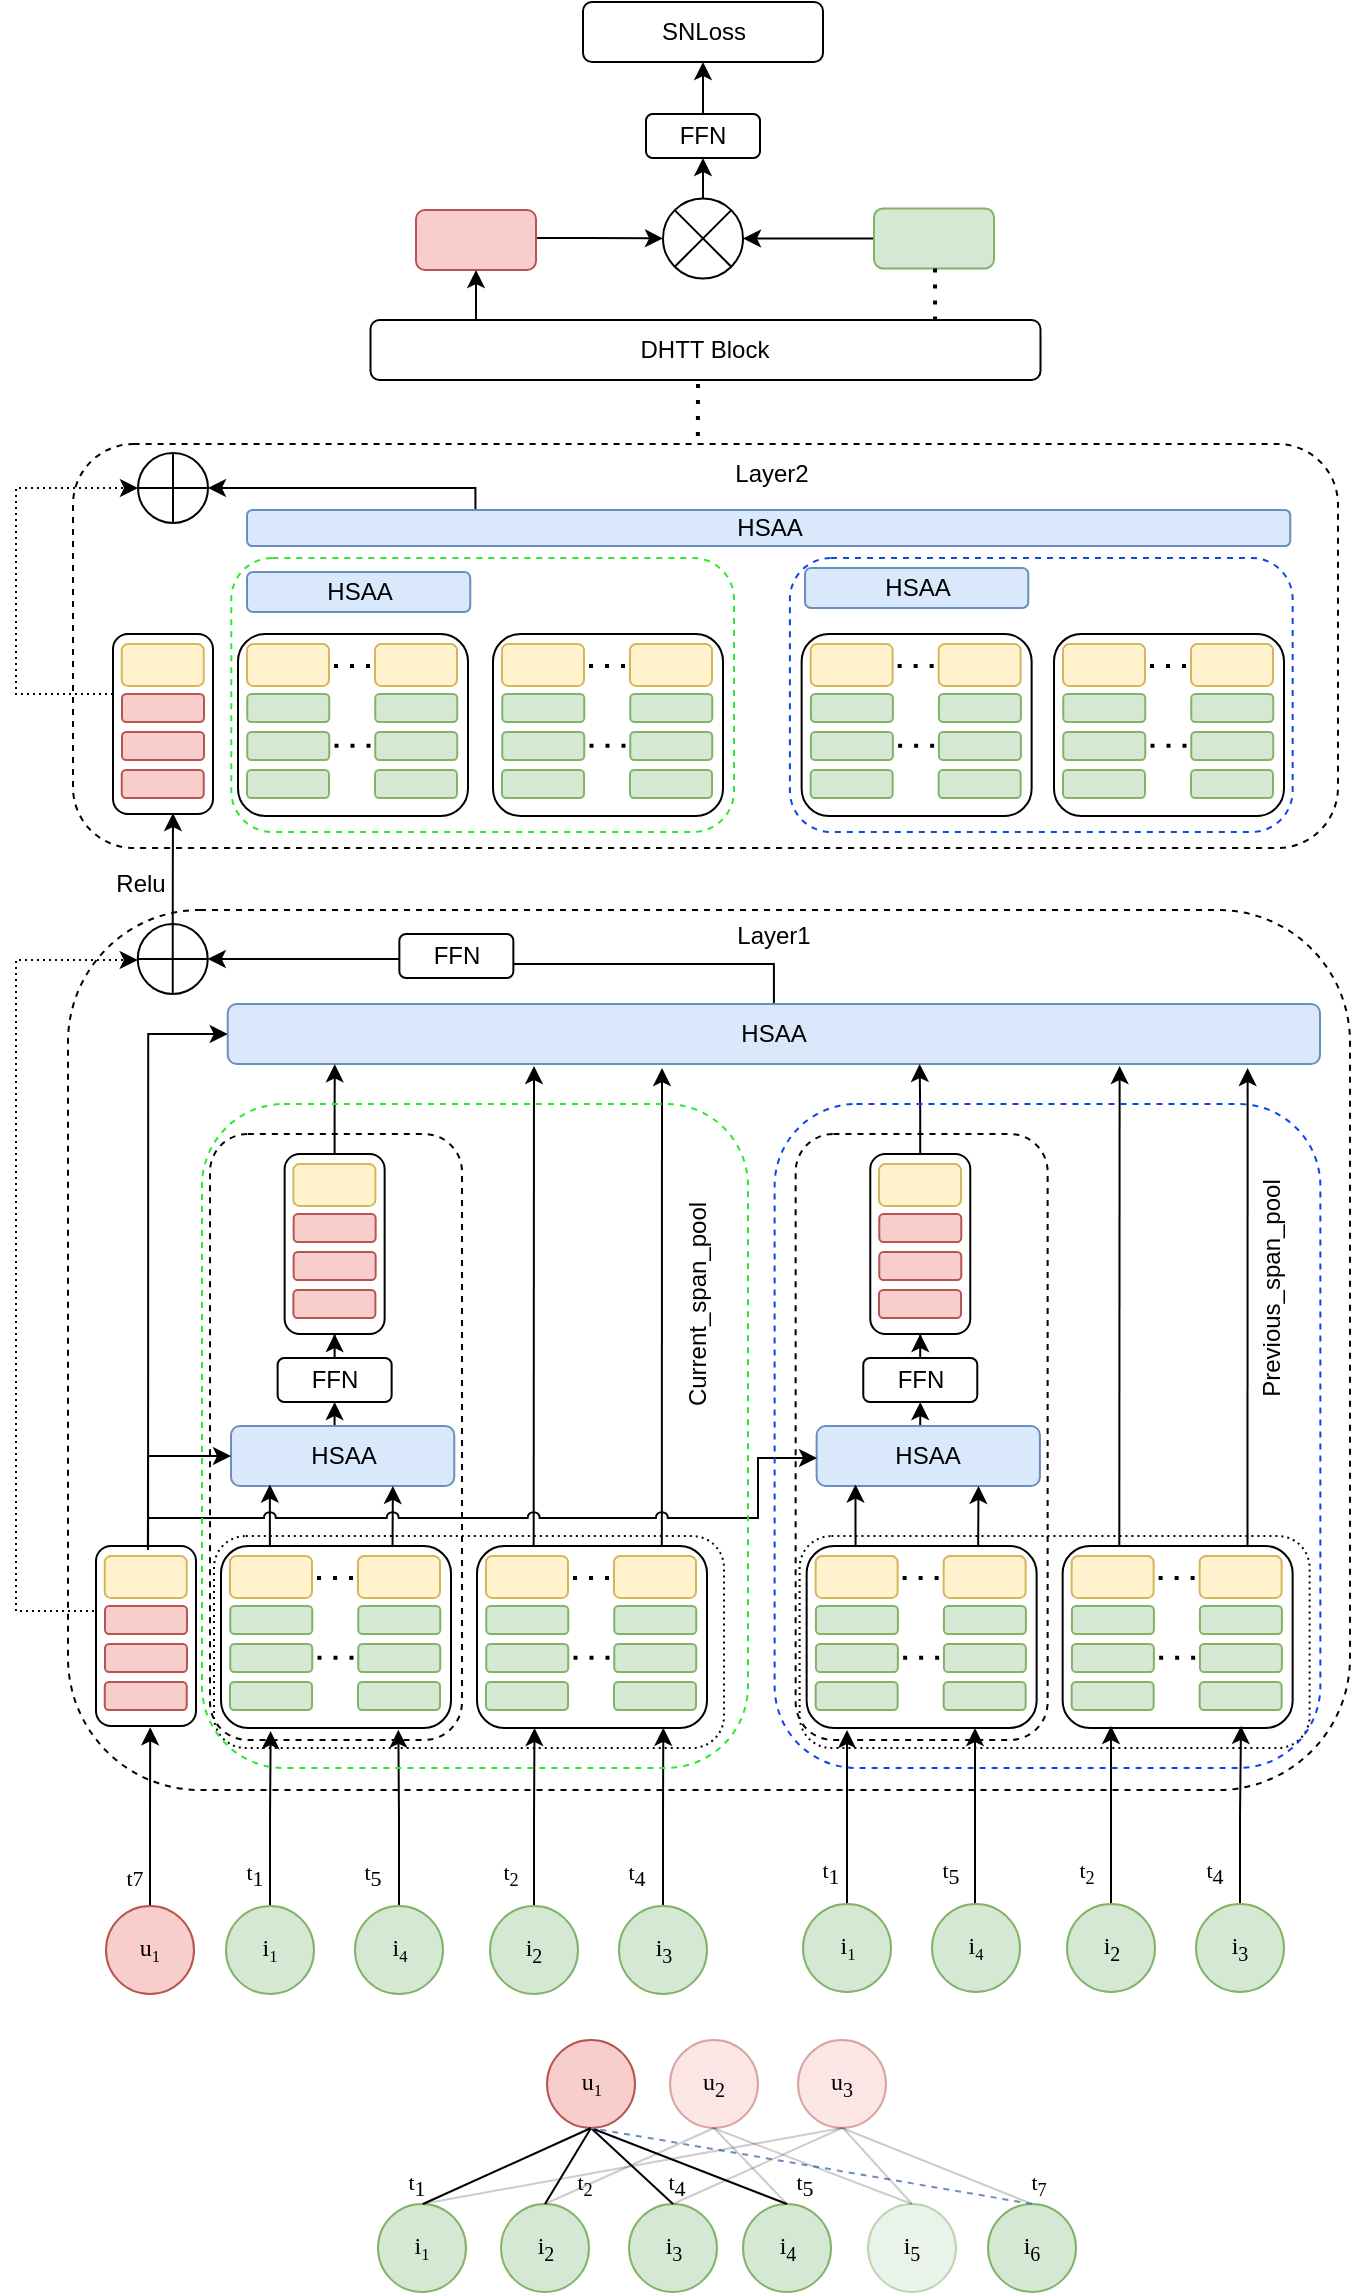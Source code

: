 <mxfile version="21.2.9" type="github">
  <diagram name="第 1 页" id="gWeG35e6C86zQD0y6pNc">
    <mxGraphModel dx="1170" dy="628" grid="0" gridSize="10" guides="1" tooltips="1" connect="1" arrows="1" fold="1" page="1" pageScale="1" pageWidth="2336" pageHeight="1654" math="0" shadow="0">
      <root>
        <mxCell id="0" />
        <mxCell id="1" parent="0" />
        <mxCell id="u9Ba9--OEbl625sA4hoY-62" value="" style="rounded=1;whiteSpace=wrap;html=1;dashed=1;fillColor=none;glass=0;" vertex="1" parent="1">
          <mxGeometry x="301" y="551" width="641" height="440" as="geometry" />
        </mxCell>
        <mxCell id="XD2-V8QEW1LzV1P3F_-f-185" value="" style="rounded=1;whiteSpace=wrap;html=1;dashed=1;" parent="1" vertex="1">
          <mxGeometry x="372" y="663" width="126" height="303" as="geometry" />
        </mxCell>
        <mxCell id="XD2-V8QEW1LzV1P3F_-f-189" value="" style="rounded=1;whiteSpace=wrap;html=1;fillStyle=solid;gradientColor=default;fillColor=none;dashed=1;dashPattern=1 2;" parent="1" vertex="1">
          <mxGeometry x="374" y="864" width="255" height="106" as="geometry" />
        </mxCell>
        <mxCell id="XD2-V8QEW1LzV1P3F_-f-17" value="" style="rounded=1;whiteSpace=wrap;html=1;dashed=1;fillColor=none;" parent="1" vertex="1">
          <mxGeometry x="303.5" y="318" width="632.5" height="202" as="geometry" />
        </mxCell>
        <mxCell id="XD2-V8QEW1LzV1P3F_-f-1" value="SNLoss" style="rounded=1;whiteSpace=wrap;html=1;" parent="1" vertex="1">
          <mxGeometry x="558.5" y="97" width="120" height="30" as="geometry" />
        </mxCell>
        <mxCell id="XD2-V8QEW1LzV1P3F_-f-12" style="edgeStyle=orthogonalEdgeStyle;rounded=0;orthogonalLoop=1;jettySize=auto;html=1;entryX=0;entryY=0.5;entryDx=0;entryDy=0;" parent="1" source="XD2-V8QEW1LzV1P3F_-f-3" target="XD2-V8QEW1LzV1P3F_-f-7" edge="1">
          <mxGeometry relative="1" as="geometry">
            <mxPoint x="528" y="165" as="targetPoint" />
            <Array as="points">
              <mxPoint x="561" y="215" />
              <mxPoint x="561" y="215" />
            </Array>
          </mxGeometry>
        </mxCell>
        <mxCell id="XD2-V8QEW1LzV1P3F_-f-3" value="" style="rounded=1;whiteSpace=wrap;html=1;fillColor=#f8cecc;strokeColor=#b85450;" parent="1" vertex="1">
          <mxGeometry x="475" y="201" width="60" height="30" as="geometry" />
        </mxCell>
        <mxCell id="XD2-V8QEW1LzV1P3F_-f-13" style="edgeStyle=orthogonalEdgeStyle;rounded=0;orthogonalLoop=1;jettySize=auto;html=1;entryX=1;entryY=0.5;entryDx=0;entryDy=0;" parent="1" source="XD2-V8QEW1LzV1P3F_-f-5" target="XD2-V8QEW1LzV1P3F_-f-7" edge="1">
          <mxGeometry relative="1" as="geometry">
            <Array as="points">
              <mxPoint x="672" y="215" />
              <mxPoint x="672" y="215" />
            </Array>
          </mxGeometry>
        </mxCell>
        <mxCell id="XD2-V8QEW1LzV1P3F_-f-5" value="" style="rounded=1;whiteSpace=wrap;html=1;fillColor=#d5e8d4;strokeColor=#82b366;" parent="1" vertex="1">
          <mxGeometry x="704" y="200.22" width="60" height="30" as="geometry" />
        </mxCell>
        <mxCell id="XD2-V8QEW1LzV1P3F_-f-8" style="edgeStyle=orthogonalEdgeStyle;rounded=0;orthogonalLoop=1;jettySize=auto;html=1;entryX=0.5;entryY=1;entryDx=0;entryDy=0;" parent="1" source="XD2-V8QEW1LzV1P3F_-f-6" target="XD2-V8QEW1LzV1P3F_-f-1" edge="1">
          <mxGeometry relative="1" as="geometry" />
        </mxCell>
        <mxCell id="XD2-V8QEW1LzV1P3F_-f-6" value="FFN" style="rounded=1;whiteSpace=wrap;html=1;" parent="1" vertex="1">
          <mxGeometry x="590" y="153" width="57" height="22" as="geometry" />
        </mxCell>
        <mxCell id="XD2-V8QEW1LzV1P3F_-f-7" value="" style="ellipse;whiteSpace=wrap;html=1;aspect=fixed;" parent="1" vertex="1">
          <mxGeometry x="598.5" y="195.22" width="40" height="40" as="geometry" />
        </mxCell>
        <mxCell id="XD2-V8QEW1LzV1P3F_-f-10" value="" style="endArrow=none;html=1;rounded=0;entryX=0;entryY=0;entryDx=0;entryDy=0;exitX=1;exitY=1;exitDx=0;exitDy=0;" parent="1" source="XD2-V8QEW1LzV1P3F_-f-7" target="XD2-V8QEW1LzV1P3F_-f-7" edge="1">
          <mxGeometry width="50" height="50" relative="1" as="geometry">
            <mxPoint x="668.5" y="230.22" as="sourcePoint" />
            <mxPoint x="718.5" y="180.22" as="targetPoint" />
          </mxGeometry>
        </mxCell>
        <mxCell id="XD2-V8QEW1LzV1P3F_-f-11" value="" style="endArrow=none;html=1;rounded=0;entryX=1;entryY=0;entryDx=0;entryDy=0;exitX=0;exitY=1;exitDx=0;exitDy=0;" parent="1" source="XD2-V8QEW1LzV1P3F_-f-7" target="XD2-V8QEW1LzV1P3F_-f-7" edge="1">
          <mxGeometry width="50" height="50" relative="1" as="geometry">
            <mxPoint x="668.5" y="230.22" as="sourcePoint" />
            <mxPoint x="718.5" y="180.22" as="targetPoint" />
          </mxGeometry>
        </mxCell>
        <mxCell id="XD2-V8QEW1LzV1P3F_-f-14" value="DHTT Block" style="rounded=1;whiteSpace=wrap;html=1;" parent="1" vertex="1">
          <mxGeometry x="452.25" y="256" width="335" height="30" as="geometry" />
        </mxCell>
        <mxCell id="XD2-V8QEW1LzV1P3F_-f-15" value="" style="endArrow=classic;html=1;rounded=0;entryX=0.5;entryY=1;entryDx=0;entryDy=0;" parent="1" target="XD2-V8QEW1LzV1P3F_-f-3" edge="1">
          <mxGeometry width="50" height="50" relative="1" as="geometry">
            <mxPoint x="505" y="256" as="sourcePoint" />
            <mxPoint x="650" y="187" as="targetPoint" />
          </mxGeometry>
        </mxCell>
        <mxCell id="XD2-V8QEW1LzV1P3F_-f-16" value="" style="endArrow=none;dashed=1;html=1;dashPattern=1 3;strokeWidth=2;rounded=0;entryX=0.63;entryY=0.026;entryDx=0;entryDy=0;entryPerimeter=0;" parent="1" edge="1">
          <mxGeometry width="50" height="50" relative="1" as="geometry">
            <mxPoint x="734.5" y="230.22" as="sourcePoint" />
            <mxPoint x="734.55" y="256.0" as="targetPoint" />
          </mxGeometry>
        </mxCell>
        <mxCell id="XD2-V8QEW1LzV1P3F_-f-60" style="edgeStyle=orthogonalEdgeStyle;rounded=0;orthogonalLoop=1;jettySize=auto;html=1;entryX=0.5;entryY=1;entryDx=0;entryDy=0;" parent="1" source="XD2-V8QEW1LzV1P3F_-f-20" target="XD2-V8QEW1LzV1P3F_-f-57" edge="1">
          <mxGeometry relative="1" as="geometry" />
        </mxCell>
        <mxCell id="XD2-V8QEW1LzV1P3F_-f-20" value="HSAA" style="rounded=1;whiteSpace=wrap;html=1;fillColor=#dae8fc;strokeColor=#6c8ebf;" parent="1" vertex="1">
          <mxGeometry x="380.87" y="598" width="546.13" height="30" as="geometry" />
        </mxCell>
        <mxCell id="XD2-V8QEW1LzV1P3F_-f-46" style="edgeStyle=orthogonalEdgeStyle;rounded=0;orthogonalLoop=1;jettySize=auto;html=1;entryX=0.5;entryY=1;entryDx=0;entryDy=0;" parent="1" target="XD2-V8QEW1LzV1P3F_-f-45" edge="1">
          <mxGeometry relative="1" as="geometry">
            <mxPoint x="434.286" y="809" as="sourcePoint" />
          </mxGeometry>
        </mxCell>
        <mxCell id="XD2-V8QEW1LzV1P3F_-f-21" value="HSAA" style="rounded=1;whiteSpace=wrap;html=1;fillColor=#dae8fc;strokeColor=#6c8ebf;" parent="1" vertex="1">
          <mxGeometry x="382.5" y="809" width="111.63" height="30" as="geometry" />
        </mxCell>
        <mxCell id="XD2-V8QEW1LzV1P3F_-f-55" style="edgeStyle=orthogonalEdgeStyle;rounded=0;orthogonalLoop=1;jettySize=auto;html=1;entryX=0;entryY=0.5;entryDx=0;entryDy=0;" parent="1" target="XD2-V8QEW1LzV1P3F_-f-21" edge="1">
          <mxGeometry relative="1" as="geometry">
            <Array as="points">
              <mxPoint x="341" y="824" />
            </Array>
            <mxPoint x="340.966" y="871" as="sourcePoint" />
          </mxGeometry>
        </mxCell>
        <mxCell id="XD2-V8QEW1LzV1P3F_-f-62" style="edgeStyle=orthogonalEdgeStyle;rounded=0;orthogonalLoop=1;jettySize=auto;html=1;dashed=1;dashPattern=1 2;" parent="1" target="XD2-V8QEW1LzV1P3F_-f-63" edge="1">
          <mxGeometry relative="1" as="geometry">
            <mxPoint x="317" y="602.034" as="targetPoint" />
            <Array as="points">
              <mxPoint x="275" y="901" />
              <mxPoint x="275" y="576" />
            </Array>
            <mxPoint x="317" y="901.517" as="sourcePoint" />
          </mxGeometry>
        </mxCell>
        <mxCell id="XD2-V8QEW1LzV1P3F_-f-56" style="edgeStyle=orthogonalEdgeStyle;rounded=0;orthogonalLoop=1;jettySize=auto;html=1;entryX=0;entryY=0.5;entryDx=0;entryDy=0;exitX=0.481;exitY=0.006;exitDx=0;exitDy=0;exitPerimeter=0;" parent="1" target="XD2-V8QEW1LzV1P3F_-f-20" edge="1">
          <mxGeometry relative="1" as="geometry">
            <Array as="points">
              <mxPoint x="341" y="613" />
            </Array>
            <mxPoint x="341.05" y="871.366" as="sourcePoint" />
          </mxGeometry>
        </mxCell>
        <mxCell id="u9Ba9--OEbl625sA4hoY-119" style="edgeStyle=orthogonalEdgeStyle;rounded=0;orthogonalLoop=1;jettySize=auto;html=1;entryX=0.5;entryY=1;entryDx=0;entryDy=0;" edge="1" parent="1" source="XD2-V8QEW1LzV1P3F_-f-45" target="u9Ba9--OEbl625sA4hoY-112">
          <mxGeometry relative="1" as="geometry" />
        </mxCell>
        <mxCell id="XD2-V8QEW1LzV1P3F_-f-45" value="FFN" style="rounded=1;whiteSpace=wrap;html=1;" parent="1" vertex="1">
          <mxGeometry x="405.82" y="775" width="57" height="22" as="geometry" />
        </mxCell>
        <mxCell id="XD2-V8QEW1LzV1P3F_-f-52" value="" style="endArrow=classic;html=1;rounded=0;exitX=0.217;exitY=-0.001;exitDx=0;exitDy=0;exitPerimeter=0;entryX=0.174;entryY=0.976;entryDx=0;entryDy=0;entryPerimeter=0;" parent="1" target="XD2-V8QEW1LzV1P3F_-f-21" edge="1">
          <mxGeometry width="50" height="50" relative="1" as="geometry">
            <mxPoint x="401.955" y="870.939" as="sourcePoint" />
            <mxPoint x="473" y="832" as="targetPoint" />
          </mxGeometry>
        </mxCell>
        <mxCell id="XD2-V8QEW1LzV1P3F_-f-53" value="" style="endArrow=classic;html=1;rounded=0;exitX=0.75;exitY=0;exitDx=0;exitDy=0;entryX=0.725;entryY=0.998;entryDx=0;entryDy=0;entryPerimeter=0;" parent="1" target="XD2-V8QEW1LzV1P3F_-f-21" edge="1">
          <mxGeometry width="50" height="50" relative="1" as="geometry">
            <mxPoint x="463.25" y="871" as="sourcePoint" />
            <mxPoint x="447" y="816" as="targetPoint" />
          </mxGeometry>
        </mxCell>
        <mxCell id="XD2-V8QEW1LzV1P3F_-f-66" style="edgeStyle=orthogonalEdgeStyle;rounded=0;orthogonalLoop=1;jettySize=auto;html=1;entryX=1;entryY=0.5;entryDx=0;entryDy=0;" parent="1" source="XD2-V8QEW1LzV1P3F_-f-57" target="XD2-V8QEW1LzV1P3F_-f-63" edge="1">
          <mxGeometry relative="1" as="geometry">
            <Array as="points">
              <mxPoint x="494.87" y="576" />
              <mxPoint x="418.87" y="576" />
            </Array>
          </mxGeometry>
        </mxCell>
        <mxCell id="XD2-V8QEW1LzV1P3F_-f-57" value="FFN" style="rounded=1;whiteSpace=wrap;html=1;" parent="1" vertex="1">
          <mxGeometry x="466.68" y="563" width="57" height="22" as="geometry" />
        </mxCell>
        <mxCell id="u9Ba9--OEbl625sA4hoY-222" style="edgeStyle=orthogonalEdgeStyle;rounded=0;orthogonalLoop=1;jettySize=auto;html=1;entryX=0.6;entryY=0.995;entryDx=0;entryDy=0;entryPerimeter=0;" edge="1" parent="1" source="XD2-V8QEW1LzV1P3F_-f-63" target="XD2-V8QEW1LzV1P3F_-f-67">
          <mxGeometry relative="1" as="geometry" />
        </mxCell>
        <mxCell id="XD2-V8QEW1LzV1P3F_-f-63" value="" style="ellipse;whiteSpace=wrap;html=1;aspect=fixed;" parent="1" vertex="1">
          <mxGeometry x="335.87" y="558" width="35" height="35" as="geometry" />
        </mxCell>
        <mxCell id="XD2-V8QEW1LzV1P3F_-f-64" value="" style="endArrow=none;html=1;rounded=0;entryX=0.5;entryY=0;entryDx=0;entryDy=0;exitX=0.5;exitY=1;exitDx=0;exitDy=0;" parent="1" source="XD2-V8QEW1LzV1P3F_-f-63" target="XD2-V8QEW1LzV1P3F_-f-63" edge="1">
          <mxGeometry width="50" height="50" relative="1" as="geometry">
            <mxPoint x="394.87" y="653" as="sourcePoint" />
            <mxPoint x="444.87" y="603" as="targetPoint" />
          </mxGeometry>
        </mxCell>
        <mxCell id="XD2-V8QEW1LzV1P3F_-f-65" value="" style="endArrow=none;html=1;rounded=0;exitX=1;exitY=0.5;exitDx=0;exitDy=0;entryX=0;entryY=0.5;entryDx=0;entryDy=0;" parent="1" source="XD2-V8QEW1LzV1P3F_-f-63" target="XD2-V8QEW1LzV1P3F_-f-63" edge="1">
          <mxGeometry width="50" height="50" relative="1" as="geometry">
            <mxPoint x="363.87" y="603" as="sourcePoint" />
            <mxPoint x="363.87" y="568" as="targetPoint" />
          </mxGeometry>
        </mxCell>
        <mxCell id="XD2-V8QEW1LzV1P3F_-f-191" style="edgeStyle=orthogonalEdgeStyle;rounded=0;orthogonalLoop=1;jettySize=auto;html=1;entryX=0;entryY=0.5;entryDx=0;entryDy=0;dashed=1;dashPattern=1 2;" parent="1" source="XD2-V8QEW1LzV1P3F_-f-67" target="XD2-V8QEW1LzV1P3F_-f-141" edge="1">
          <mxGeometry relative="1" as="geometry">
            <Array as="points">
              <mxPoint x="275" y="443" />
              <mxPoint x="275" y="340" />
            </Array>
          </mxGeometry>
        </mxCell>
        <mxCell id="XD2-V8QEW1LzV1P3F_-f-67" value="" style="rounded=1;whiteSpace=wrap;html=1;" parent="1" vertex="1">
          <mxGeometry x="323.5" y="413" width="50" height="90" as="geometry" />
        </mxCell>
        <mxCell id="XD2-V8QEW1LzV1P3F_-f-68" value="" style="rounded=1;whiteSpace=wrap;html=1;fillColor=#f8cecc;strokeColor=#b85450;" parent="1" vertex="1">
          <mxGeometry x="327.87" y="481" width="41" height="14" as="geometry" />
        </mxCell>
        <mxCell id="XD2-V8QEW1LzV1P3F_-f-69" value="" style="rounded=1;whiteSpace=wrap;html=1;fillColor=#fff2cc;strokeColor=#d6b656;" parent="1" vertex="1">
          <mxGeometry x="327.87" y="418" width="41" height="21" as="geometry" />
        </mxCell>
        <mxCell id="XD2-V8QEW1LzV1P3F_-f-71" value="Layer1" style="text;html=1;strokeColor=none;fillColor=none;align=center;verticalAlign=middle;whiteSpace=wrap;rounded=0;rotation=0;" parent="1" vertex="1">
          <mxGeometry x="623.93" y="549" width="60" height="30" as="geometry" />
        </mxCell>
        <mxCell id="XD2-V8QEW1LzV1P3F_-f-72" value="Layer2" style="text;html=1;strokeColor=none;fillColor=none;align=center;verticalAlign=middle;whiteSpace=wrap;rounded=0;" parent="1" vertex="1">
          <mxGeometry x="622.5" y="318" width="60" height="30" as="geometry" />
        </mxCell>
        <mxCell id="XD2-V8QEW1LzV1P3F_-f-73" value="" style="endArrow=none;dashed=1;html=1;dashPattern=1 3;strokeWidth=2;rounded=0;entryX=0.63;entryY=0.026;entryDx=0;entryDy=0;entryPerimeter=0;" parent="1" edge="1">
          <mxGeometry width="50" height="50" relative="1" as="geometry">
            <mxPoint x="616" y="288" as="sourcePoint" />
            <mxPoint x="615.93" y="318" as="targetPoint" />
          </mxGeometry>
        </mxCell>
        <mxCell id="XD2-V8QEW1LzV1P3F_-f-75" value="u&lt;span style=&quot;font-size: 10px;&quot;&gt;&lt;sub&gt;1&lt;/sub&gt;&lt;/span&gt;" style="ellipse;whiteSpace=wrap;html=1;aspect=fixed;fontFamily=Times New Roman;fillColor=#f8cecc;strokeColor=#b85450;" parent="1" vertex="1">
          <mxGeometry x="540.5" y="1116" width="44" height="44" as="geometry" />
        </mxCell>
        <mxCell id="XD2-V8QEW1LzV1P3F_-f-76" value="u&lt;sub&gt;2&lt;/sub&gt;" style="ellipse;whiteSpace=wrap;html=1;aspect=fixed;fontFamily=Times New Roman;opacity=50;fillColor=#f8cecc;strokeColor=#b85450;" parent="1" vertex="1">
          <mxGeometry x="602" y="1116" width="44" height="44" as="geometry" />
        </mxCell>
        <mxCell id="XD2-V8QEW1LzV1P3F_-f-77" value="u&lt;sub&gt;3&lt;/sub&gt;" style="ellipse;whiteSpace=wrap;html=1;aspect=fixed;fontFamily=Times New Roman;fillColor=#f8cecc;strokeColor=#b85450;opacity=50;" parent="1" vertex="1">
          <mxGeometry x="666" y="1116" width="44" height="44" as="geometry" />
        </mxCell>
        <mxCell id="XD2-V8QEW1LzV1P3F_-f-80" value="i&lt;sub&gt;6&lt;/sub&gt;" style="ellipse;whiteSpace=wrap;html=1;aspect=fixed;fontFamily=Times New Roman;fillColor=#d5e8d4;strokeColor=#82b366;" parent="1" vertex="1">
          <mxGeometry x="761" y="1198" width="44" height="44" as="geometry" />
        </mxCell>
        <mxCell id="XD2-V8QEW1LzV1P3F_-f-81" value="i&lt;span style=&quot;font-size: 10px;&quot;&gt;&lt;sub&gt;1&lt;/sub&gt;&lt;/span&gt;" style="ellipse;whiteSpace=wrap;html=1;aspect=fixed;fontFamily=Times New Roman;fillColor=#d5e8d4;strokeColor=#82b366;" parent="1" vertex="1">
          <mxGeometry x="456" y="1198" width="44" height="44" as="geometry" />
        </mxCell>
        <mxCell id="XD2-V8QEW1LzV1P3F_-f-82" value="i&lt;sub&gt;2&lt;/sub&gt;" style="ellipse;whiteSpace=wrap;html=1;aspect=fixed;fontFamily=Times New Roman;fillColor=#d5e8d4;strokeColor=#82b366;" parent="1" vertex="1">
          <mxGeometry x="517.5" y="1198" width="44" height="44" as="geometry" />
        </mxCell>
        <mxCell id="XD2-V8QEW1LzV1P3F_-f-83" value="i&lt;sub&gt;3&lt;/sub&gt;" style="ellipse;whiteSpace=wrap;html=1;aspect=fixed;fontFamily=Times New Roman;fillColor=#d5e8d4;strokeColor=#82b366;" parent="1" vertex="1">
          <mxGeometry x="581.5" y="1198" width="44" height="44" as="geometry" />
        </mxCell>
        <mxCell id="XD2-V8QEW1LzV1P3F_-f-84" value="i&lt;sub&gt;4&lt;/sub&gt;" style="ellipse;whiteSpace=wrap;html=1;aspect=fixed;fontFamily=Times New Roman;fillColor=#d5e8d4;strokeColor=#82b366;" parent="1" vertex="1">
          <mxGeometry x="638.5" y="1198" width="44" height="44" as="geometry" />
        </mxCell>
        <mxCell id="XD2-V8QEW1LzV1P3F_-f-85" value="i&lt;sub&gt;5&lt;/sub&gt;" style="ellipse;whiteSpace=wrap;html=1;aspect=fixed;fontFamily=Times New Roman;opacity=50;fillColor=#d5e8d4;strokeColor=#82b366;" parent="1" vertex="1">
          <mxGeometry x="701" y="1198" width="44" height="44" as="geometry" />
        </mxCell>
        <mxCell id="XD2-V8QEW1LzV1P3F_-f-90" value="" style="endArrow=none;html=1;rounded=0;exitX=0.5;exitY=0;exitDx=0;exitDy=0;entryX=0.5;entryY=1;entryDx=0;entryDy=0;" parent="1" edge="1">
          <mxGeometry width="50" height="50" relative="1" as="geometry">
            <mxPoint x="478.5" y="1198" as="sourcePoint" />
            <mxPoint x="562.5" y="1160" as="targetPoint" />
          </mxGeometry>
        </mxCell>
        <mxCell id="XD2-V8QEW1LzV1P3F_-f-91" value="" style="endArrow=none;html=1;rounded=0;exitX=0.5;exitY=0;exitDx=0;exitDy=0;entryX=0.5;entryY=1;entryDx=0;entryDy=0;" parent="1" source="XD2-V8QEW1LzV1P3F_-f-82" target="XD2-V8QEW1LzV1P3F_-f-75" edge="1">
          <mxGeometry width="50" height="50" relative="1" as="geometry">
            <mxPoint x="488.5" y="1208" as="sourcePoint" />
            <mxPoint x="560.5" y="1159" as="targetPoint" />
          </mxGeometry>
        </mxCell>
        <mxCell id="XD2-V8QEW1LzV1P3F_-f-92" value="" style="endArrow=none;html=1;rounded=0;exitX=0.5;exitY=0;exitDx=0;exitDy=0;entryX=0.5;entryY=1;entryDx=0;entryDy=0;" parent="1" source="XD2-V8QEW1LzV1P3F_-f-83" target="XD2-V8QEW1LzV1P3F_-f-75" edge="1">
          <mxGeometry width="50" height="50" relative="1" as="geometry">
            <mxPoint x="549.5" y="1208" as="sourcePoint" />
            <mxPoint x="572.5" y="1170" as="targetPoint" />
          </mxGeometry>
        </mxCell>
        <mxCell id="XD2-V8QEW1LzV1P3F_-f-93" value="" style="endArrow=none;html=1;rounded=0;exitX=0.5;exitY=0;exitDx=0;exitDy=0;entryX=0.5;entryY=1;entryDx=0;entryDy=0;" parent="1" source="XD2-V8QEW1LzV1P3F_-f-84" target="XD2-V8QEW1LzV1P3F_-f-75" edge="1">
          <mxGeometry width="50" height="50" relative="1" as="geometry">
            <mxPoint x="646" y="1202" as="sourcePoint" />
            <mxPoint x="605" y="1164" as="targetPoint" />
          </mxGeometry>
        </mxCell>
        <mxCell id="XD2-V8QEW1LzV1P3F_-f-101" style="edgeStyle=orthogonalEdgeStyle;rounded=0;orthogonalLoop=1;jettySize=auto;html=1;entryX=0.542;entryY=1.007;entryDx=0;entryDy=0;entryPerimeter=0;" parent="1" source="XD2-V8QEW1LzV1P3F_-f-94" target="u9Ba9--OEbl625sA4hoY-120" edge="1">
          <mxGeometry relative="1" as="geometry">
            <mxPoint x="342" y="932" as="targetPoint" />
          </mxGeometry>
        </mxCell>
        <mxCell id="XD2-V8QEW1LzV1P3F_-f-94" value="u&lt;span style=&quot;font-size: 10px;&quot;&gt;&lt;sub&gt;1&lt;/sub&gt;&lt;/span&gt;" style="ellipse;whiteSpace=wrap;html=1;aspect=fixed;fontFamily=Times New Roman;fillColor=#f8cecc;strokeColor=#b85450;" parent="1" vertex="1">
          <mxGeometry x="320" y="1049" width="44" height="44" as="geometry" />
        </mxCell>
        <mxCell id="XD2-V8QEW1LzV1P3F_-f-95" value="" style="endArrow=none;html=1;rounded=0;exitX=0.5;exitY=0;exitDx=0;exitDy=0;entryX=0.5;entryY=1;entryDx=0;entryDy=0;dashed=1;fillColor=#dae8fc;strokeColor=#6c8ebf;" parent="1" source="XD2-V8QEW1LzV1P3F_-f-80" target="XD2-V8QEW1LzV1P3F_-f-75" edge="1">
          <mxGeometry width="50" height="50" relative="1" as="geometry">
            <mxPoint x="776.5" y="1194" as="sourcePoint" />
            <mxPoint x="826.5" y="1144" as="targetPoint" />
          </mxGeometry>
        </mxCell>
        <mxCell id="XD2-V8QEW1LzV1P3F_-f-102" style="edgeStyle=orthogonalEdgeStyle;rounded=0;orthogonalLoop=1;jettySize=auto;html=1;entryX=0.216;entryY=1.017;entryDx=0;entryDy=0;entryPerimeter=0;" parent="1" source="XD2-V8QEW1LzV1P3F_-f-96" target="u9Ba9--OEbl625sA4hoY-125" edge="1">
          <mxGeometry relative="1" as="geometry">
            <mxPoint x="401.725" y="932.366" as="targetPoint" />
          </mxGeometry>
        </mxCell>
        <mxCell id="XD2-V8QEW1LzV1P3F_-f-96" value="i&lt;span style=&quot;font-size: 10px;&quot;&gt;&lt;sub&gt;1&lt;/sub&gt;&lt;/span&gt;" style="ellipse;whiteSpace=wrap;html=1;aspect=fixed;fontFamily=Times New Roman;fillColor=#d5e8d4;strokeColor=#82b366;" parent="1" vertex="1">
          <mxGeometry x="380" y="1049" width="44" height="44" as="geometry" />
        </mxCell>
        <mxCell id="XD2-V8QEW1LzV1P3F_-f-104" style="edgeStyle=orthogonalEdgeStyle;rounded=0;orthogonalLoop=1;jettySize=auto;html=1;entryX=0.25;entryY=1;entryDx=0;entryDy=0;" parent="1" source="XD2-V8QEW1LzV1P3F_-f-97" target="u9Ba9--OEbl625sA4hoY-147" edge="1">
          <mxGeometry relative="1" as="geometry">
            <mxPoint x="533.955" y="932.854" as="targetPoint" />
          </mxGeometry>
        </mxCell>
        <mxCell id="XD2-V8QEW1LzV1P3F_-f-97" value="i&lt;sub&gt;2&lt;/sub&gt;" style="ellipse;whiteSpace=wrap;html=1;aspect=fixed;fontFamily=Times New Roman;fillColor=#d5e8d4;strokeColor=#82b366;" parent="1" vertex="1">
          <mxGeometry x="512" y="1049" width="44" height="44" as="geometry" />
        </mxCell>
        <mxCell id="XD2-V8QEW1LzV1P3F_-f-103" style="edgeStyle=orthogonalEdgeStyle;rounded=0;orthogonalLoop=1;jettySize=auto;html=1;entryX=0.771;entryY=1.01;entryDx=0;entryDy=0;entryPerimeter=0;" parent="1" source="XD2-V8QEW1LzV1P3F_-f-98" target="u9Ba9--OEbl625sA4hoY-125" edge="1">
          <mxGeometry relative="1" as="geometry">
            <mxPoint x="466.47" y="932.61" as="targetPoint" />
          </mxGeometry>
        </mxCell>
        <mxCell id="XD2-V8QEW1LzV1P3F_-f-98" value="i&lt;span style=&quot;font-size: 10px;&quot;&gt;&lt;sub&gt;4&lt;/sub&gt;&lt;/span&gt;" style="ellipse;whiteSpace=wrap;html=1;aspect=fixed;fontFamily=Times New Roman;fillColor=#d5e8d4;strokeColor=#82b366;" parent="1" vertex="1">
          <mxGeometry x="444.5" y="1049" width="44" height="44" as="geometry" />
        </mxCell>
        <mxCell id="XD2-V8QEW1LzV1P3F_-f-105" style="edgeStyle=orthogonalEdgeStyle;rounded=0;orthogonalLoop=1;jettySize=auto;html=1;entryX=0.81;entryY=0.999;entryDx=0;entryDy=0;entryPerimeter=0;" parent="1" source="XD2-V8QEW1LzV1P3F_-f-99" target="u9Ba9--OEbl625sA4hoY-147" edge="1">
          <mxGeometry relative="1" as="geometry">
            <mxPoint x="599.39" y="931.878" as="targetPoint" />
          </mxGeometry>
        </mxCell>
        <mxCell id="XD2-V8QEW1LzV1P3F_-f-99" value="i&lt;sub&gt;3&lt;/sub&gt;" style="ellipse;whiteSpace=wrap;html=1;aspect=fixed;fontFamily=Times New Roman;fillColor=#d5e8d4;strokeColor=#82b366;" parent="1" vertex="1">
          <mxGeometry x="576.5" y="1049" width="44" height="44" as="geometry" />
        </mxCell>
        <mxCell id="XD2-V8QEW1LzV1P3F_-f-106" value="&lt;font style=&quot;font-size: 11px;&quot; face=&quot;Times New Roman&quot;&gt;t&lt;sub style=&quot;font-size: 11px;&quot;&gt;1&lt;/sub&gt;&lt;/font&gt;" style="text;html=1;align=center;verticalAlign=middle;resizable=0;points=[];autosize=1;strokeColor=none;fillColor=none;" parent="1" vertex="1">
          <mxGeometry x="461" y="1173" width="27" height="30" as="geometry" />
        </mxCell>
        <mxCell id="XD2-V8QEW1LzV1P3F_-f-107" value="&lt;font style=&quot;font-size: 11px;&quot; face=&quot;Times New Roman&quot;&gt;t&lt;sub style=&quot;font-size: 11px;&quot;&gt;5&lt;/sub&gt;&lt;/font&gt;" style="text;html=1;align=center;verticalAlign=middle;resizable=0;points=[];autosize=1;strokeColor=none;fillColor=none;" parent="1" vertex="1">
          <mxGeometry x="655.5" y="1173" width="27" height="30" as="geometry" />
        </mxCell>
        <mxCell id="XD2-V8QEW1LzV1P3F_-f-108" value="&lt;font style=&quot;font-size: 11px;&quot; face=&quot;Times New Roman&quot;&gt;t&lt;sub style=&quot;font-size: 11px;&quot;&gt;4&lt;/sub&gt;&lt;/font&gt;" style="text;html=1;align=center;verticalAlign=middle;resizable=0;points=[];autosize=1;strokeColor=none;fillColor=none;" parent="1" vertex="1">
          <mxGeometry x="591.31" y="1173" width="27" height="30" as="geometry" />
        </mxCell>
        <mxCell id="XD2-V8QEW1LzV1P3F_-f-109" value="&lt;font style=&quot;font-size: 11px;&quot; face=&quot;Times New Roman&quot;&gt;t&lt;sub&gt;2&lt;/sub&gt;&lt;/font&gt;" style="text;html=1;align=center;verticalAlign=middle;resizable=0;points=[];autosize=1;strokeColor=none;fillColor=none;" parent="1" vertex="1">
          <mxGeometry x="545" y="1173" width="27" height="30" as="geometry" />
        </mxCell>
        <mxCell id="XD2-V8QEW1LzV1P3F_-f-110" value="&lt;font style=&quot;font-size: 11px;&quot; face=&quot;Times New Roman&quot;&gt;t&lt;sub&gt;7&lt;/sub&gt;&lt;/font&gt;" style="text;html=1;align=center;verticalAlign=middle;resizable=0;points=[];autosize=1;strokeColor=none;fillColor=none;" parent="1" vertex="1">
          <mxGeometry x="772.5" y="1173" width="27" height="30" as="geometry" />
        </mxCell>
        <mxCell id="XD2-V8QEW1LzV1P3F_-f-111" value="&lt;font style=&quot;font-size: 11px;&quot; face=&quot;Times New Roman&quot;&gt;t7&lt;/font&gt;" style="text;html=1;align=center;verticalAlign=middle;resizable=0;points=[];autosize=1;strokeColor=none;fillColor=none;" parent="1" vertex="1">
          <mxGeometry x="320" y="1021" width="27" height="27" as="geometry" />
        </mxCell>
        <mxCell id="XD2-V8QEW1LzV1P3F_-f-112" value="&lt;font style=&quot;font-size: 11px;&quot; face=&quot;Times New Roman&quot;&gt;t&lt;sub style=&quot;font-size: 11px;&quot;&gt;1&lt;/sub&gt;&lt;/font&gt;" style="text;html=1;align=center;verticalAlign=middle;resizable=0;points=[];autosize=1;strokeColor=none;fillColor=none;" parent="1" vertex="1">
          <mxGeometry x="380" y="1018" width="27" height="30" as="geometry" />
        </mxCell>
        <mxCell id="XD2-V8QEW1LzV1P3F_-f-113" value="&lt;font style=&quot;font-size: 11px;&quot; face=&quot;Times New Roman&quot;&gt;t&lt;sub style=&quot;font-size: 11px;&quot;&gt;5&lt;/sub&gt;&lt;/font&gt;" style="text;html=1;align=center;verticalAlign=middle;resizable=0;points=[];autosize=1;strokeColor=none;fillColor=none;" parent="1" vertex="1">
          <mxGeometry x="439.68" y="1018" width="27" height="30" as="geometry" />
        </mxCell>
        <mxCell id="XD2-V8QEW1LzV1P3F_-f-114" value="&lt;font style=&quot;font-size: 11px;&quot; face=&quot;Times New Roman&quot;&gt;t&lt;sub&gt;2&lt;/sub&gt;&lt;/font&gt;" style="text;html=1;align=center;verticalAlign=middle;resizable=0;points=[];autosize=1;strokeColor=none;fillColor=none;" parent="1" vertex="1">
          <mxGeometry x="508" y="1018" width="27" height="30" as="geometry" />
        </mxCell>
        <mxCell id="XD2-V8QEW1LzV1P3F_-f-115" value="&lt;font style=&quot;font-size: 11px;&quot; face=&quot;Times New Roman&quot;&gt;t&lt;sub style=&quot;font-size: 11px;&quot;&gt;4&lt;/sub&gt;&lt;/font&gt;" style="text;html=1;align=center;verticalAlign=middle;resizable=0;points=[];autosize=1;strokeColor=none;fillColor=none;" parent="1" vertex="1">
          <mxGeometry x="571.5" y="1018" width="27" height="30" as="geometry" />
        </mxCell>
        <mxCell id="XD2-V8QEW1LzV1P3F_-f-116" value="" style="endArrow=none;html=1;rounded=0;exitX=0.5;exitY=0;exitDx=0;exitDy=0;entryX=0.5;entryY=1;entryDx=0;entryDy=0;opacity=20;" parent="1" source="XD2-V8QEW1LzV1P3F_-f-82" target="XD2-V8QEW1LzV1P3F_-f-76" edge="1">
          <mxGeometry width="50" height="50" relative="1" as="geometry">
            <mxPoint x="613.5" y="1208" as="sourcePoint" />
            <mxPoint x="572.5" y="1170" as="targetPoint" />
          </mxGeometry>
        </mxCell>
        <mxCell id="XD2-V8QEW1LzV1P3F_-f-117" value="" style="endArrow=none;html=1;rounded=0;entryX=0.5;entryY=1;entryDx=0;entryDy=0;opacity=20;exitX=0.5;exitY=0;exitDx=0;exitDy=0;" parent="1" source="XD2-V8QEW1LzV1P3F_-f-84" target="XD2-V8QEW1LzV1P3F_-f-76" edge="1">
          <mxGeometry width="50" height="50" relative="1" as="geometry">
            <mxPoint x="549.5" y="1208" as="sourcePoint" />
            <mxPoint x="634.5" y="1170" as="targetPoint" />
          </mxGeometry>
        </mxCell>
        <mxCell id="XD2-V8QEW1LzV1P3F_-f-118" value="" style="endArrow=none;html=1;rounded=0;opacity=20;exitX=0.5;exitY=0;exitDx=0;exitDy=0;" parent="1" source="XD2-V8QEW1LzV1P3F_-f-85" edge="1">
          <mxGeometry width="50" height="50" relative="1" as="geometry">
            <mxPoint x="703.5" y="1196" as="sourcePoint" />
            <mxPoint x="623.5" y="1160" as="targetPoint" />
          </mxGeometry>
        </mxCell>
        <mxCell id="XD2-V8QEW1LzV1P3F_-f-119" value="" style="endArrow=none;html=1;rounded=0;opacity=20;entryX=0.5;entryY=1;entryDx=0;entryDy=0;exitX=0.5;exitY=0;exitDx=0;exitDy=0;" parent="1" source="XD2-V8QEW1LzV1P3F_-f-80" target="XD2-V8QEW1LzV1P3F_-f-77" edge="1">
          <mxGeometry width="50" height="50" relative="1" as="geometry">
            <mxPoint x="805" y="1203" as="sourcePoint" />
            <mxPoint x="705" y="1165" as="targetPoint" />
          </mxGeometry>
        </mxCell>
        <mxCell id="XD2-V8QEW1LzV1P3F_-f-120" value="" style="endArrow=none;html=1;rounded=0;opacity=20;exitX=0.5;exitY=0;exitDx=0;exitDy=0;" parent="1" source="XD2-V8QEW1LzV1P3F_-f-85" edge="1">
          <mxGeometry width="50" height="50" relative="1" as="geometry">
            <mxPoint x="793.5" y="1208" as="sourcePoint" />
            <mxPoint x="688.5" y="1160" as="targetPoint" />
          </mxGeometry>
        </mxCell>
        <mxCell id="XD2-V8QEW1LzV1P3F_-f-121" value="" style="endArrow=none;html=1;rounded=0;opacity=20;entryX=0.5;entryY=1;entryDx=0;entryDy=0;" parent="1" target="XD2-V8QEW1LzV1P3F_-f-77" edge="1">
          <mxGeometry width="50" height="50" relative="1" as="geometry">
            <mxPoint x="603.5" y="1198" as="sourcePoint" />
            <mxPoint x="698.5" y="1170" as="targetPoint" />
          </mxGeometry>
        </mxCell>
        <mxCell id="XD2-V8QEW1LzV1P3F_-f-122" value="" style="endArrow=none;html=1;rounded=0;opacity=20;entryX=0.5;entryY=0;entryDx=0;entryDy=0;exitX=0.5;exitY=1;exitDx=0;exitDy=0;" parent="1" source="XD2-V8QEW1LzV1P3F_-f-77" target="XD2-V8QEW1LzV1P3F_-f-81" edge="1">
          <mxGeometry width="50" height="50" relative="1" as="geometry">
            <mxPoint x="793.5" y="1208" as="sourcePoint" />
            <mxPoint x="698.5" y="1170" as="targetPoint" />
          </mxGeometry>
        </mxCell>
        <mxCell id="XD2-V8QEW1LzV1P3F_-f-123" value="" style="rounded=1;whiteSpace=wrap;html=1;" parent="1" vertex="1">
          <mxGeometry x="386" y="413" width="115" height="91" as="geometry" />
        </mxCell>
        <mxCell id="XD2-V8QEW1LzV1P3F_-f-128" value="" style="endArrow=none;dashed=1;html=1;dashPattern=1 3;strokeWidth=2;rounded=0;entryX=1;entryY=0.5;entryDx=0;entryDy=0;exitX=0;exitY=0.5;exitDx=0;exitDy=0;" parent="1" edge="1">
          <mxGeometry width="50" height="50" relative="1" as="geometry">
            <mxPoint x="452.25" y="468.88" as="sourcePoint" />
            <mxPoint x="428.75" y="468.88" as="targetPoint" />
          </mxGeometry>
        </mxCell>
        <mxCell id="XD2-V8QEW1LzV1P3F_-f-129" value="" style="endArrow=none;dashed=1;html=1;dashPattern=1 3;strokeWidth=2;rounded=0;entryX=1;entryY=0.5;entryDx=0;entryDy=0;" parent="1" edge="1">
          <mxGeometry width="50" height="50" relative="1" as="geometry">
            <mxPoint x="452" y="429" as="sourcePoint" />
            <mxPoint x="428.5" y="429" as="targetPoint" />
          </mxGeometry>
        </mxCell>
        <mxCell id="XD2-V8QEW1LzV1P3F_-f-194" style="edgeStyle=orthogonalEdgeStyle;rounded=0;orthogonalLoop=1;jettySize=auto;html=1;entryX=1;entryY=0.5;entryDx=0;entryDy=0;exitX=0.219;exitY=0.058;exitDx=0;exitDy=0;exitPerimeter=0;" parent="1" source="XD2-V8QEW1LzV1P3F_-f-137" target="XD2-V8QEW1LzV1P3F_-f-141" edge="1">
          <mxGeometry relative="1" as="geometry">
            <Array as="points">
              <mxPoint x="505" y="340" />
            </Array>
            <mxPoint x="505" y="345" as="sourcePoint" />
          </mxGeometry>
        </mxCell>
        <mxCell id="XD2-V8QEW1LzV1P3F_-f-137" value="HSAA" style="rounded=1;whiteSpace=wrap;html=1;fillColor=#dae8fc;strokeColor=#6c8ebf;" parent="1" vertex="1">
          <mxGeometry x="390.5" y="351" width="521.63" height="18" as="geometry" />
        </mxCell>
        <mxCell id="XD2-V8QEW1LzV1P3F_-f-140" value="HSAA" style="rounded=1;whiteSpace=wrap;html=1;fillColor=#dae8fc;strokeColor=#6c8ebf;" parent="1" vertex="1">
          <mxGeometry x="390.5" y="382" width="111.63" height="20" as="geometry" />
        </mxCell>
        <mxCell id="XD2-V8QEW1LzV1P3F_-f-141" value="" style="ellipse;whiteSpace=wrap;html=1;aspect=fixed;" parent="1" vertex="1">
          <mxGeometry x="336" y="322.5" width="35" height="35" as="geometry" />
        </mxCell>
        <mxCell id="XD2-V8QEW1LzV1P3F_-f-142" value="" style="endArrow=none;html=1;rounded=0;entryX=0.5;entryY=0;entryDx=0;entryDy=0;exitX=0.5;exitY=1;exitDx=0;exitDy=0;" parent="1" source="XD2-V8QEW1LzV1P3F_-f-141" target="XD2-V8QEW1LzV1P3F_-f-141" edge="1">
          <mxGeometry width="50" height="50" relative="1" as="geometry">
            <mxPoint x="395" y="417.5" as="sourcePoint" />
            <mxPoint x="445" y="367.5" as="targetPoint" />
          </mxGeometry>
        </mxCell>
        <mxCell id="XD2-V8QEW1LzV1P3F_-f-143" value="" style="endArrow=none;html=1;rounded=0;exitX=1;exitY=0.5;exitDx=0;exitDy=0;entryX=0;entryY=0.5;entryDx=0;entryDy=0;" parent="1" source="XD2-V8QEW1LzV1P3F_-f-141" target="XD2-V8QEW1LzV1P3F_-f-141" edge="1">
          <mxGeometry width="50" height="50" relative="1" as="geometry">
            <mxPoint x="364" y="367.5" as="sourcePoint" />
            <mxPoint x="364" y="332.5" as="targetPoint" />
          </mxGeometry>
        </mxCell>
        <mxCell id="XD2-V8QEW1LzV1P3F_-f-184" value="Relu" style="text;html=1;align=center;verticalAlign=middle;resizable=0;points=[];autosize=1;strokeColor=none;fillColor=none;" parent="1" vertex="1">
          <mxGeometry x="315" y="525" width="43" height="26" as="geometry" />
        </mxCell>
        <mxCell id="XD2-V8QEW1LzV1P3F_-f-187" value="" style="endArrow=classic;html=1;rounded=0;exitX=0.5;exitY=0;exitDx=0;exitDy=0;entryX=0.5;entryY=1;entryDx=0;entryDy=0;" parent="1" source="XD2-V8QEW1LzV1P3F_-f-7" target="XD2-V8QEW1LzV1P3F_-f-6" edge="1">
          <mxGeometry width="50" height="50" relative="1" as="geometry">
            <mxPoint x="642.75" y="160" as="sourcePoint" />
            <mxPoint x="692.75" y="110" as="targetPoint" />
          </mxGeometry>
        </mxCell>
        <mxCell id="u9Ba9--OEbl625sA4hoY-2" value="" style="endArrow=classic;html=1;rounded=0;exitX=0.75;exitY=0;exitDx=0;exitDy=0;" edge="1" parent="1">
          <mxGeometry width="50" height="50" relative="1" as="geometry">
            <mxPoint x="533.83" y="871" as="sourcePoint" />
            <mxPoint x="534" y="629" as="targetPoint" />
          </mxGeometry>
        </mxCell>
        <mxCell id="u9Ba9--OEbl625sA4hoY-3" value="" style="endArrow=classic;html=1;rounded=0;exitX=0.75;exitY=0;exitDx=0;exitDy=0;" edge="1" parent="1">
          <mxGeometry width="50" height="50" relative="1" as="geometry">
            <mxPoint x="597.92" y="872" as="sourcePoint" />
            <mxPoint x="598" y="630" as="targetPoint" />
          </mxGeometry>
        </mxCell>
        <mxCell id="u9Ba9--OEbl625sA4hoY-61" value="HSAA" style="rounded=1;whiteSpace=wrap;html=1;fillColor=#dae8fc;strokeColor=#6c8ebf;" vertex="1" parent="1">
          <mxGeometry x="669.5" y="380" width="111.63" height="20" as="geometry" />
        </mxCell>
        <mxCell id="u9Ba9--OEbl625sA4hoY-66" value="" style="rounded=1;whiteSpace=wrap;html=1;fillColor=#f8cecc;strokeColor=#b85450;" vertex="1" parent="1">
          <mxGeometry x="328" y="462" width="41" height="14" as="geometry" />
        </mxCell>
        <mxCell id="u9Ba9--OEbl625sA4hoY-67" value="" style="rounded=1;whiteSpace=wrap;html=1;fillColor=#f8cecc;strokeColor=#b85450;" vertex="1" parent="1">
          <mxGeometry x="328" y="443" width="41" height="14" as="geometry" />
        </mxCell>
        <mxCell id="u9Ba9--OEbl625sA4hoY-68" value="" style="rounded=1;whiteSpace=wrap;html=1;fillColor=#d5e8d4;strokeColor=#82b366;" vertex="1" parent="1">
          <mxGeometry x="390.5" y="481" width="41" height="14" as="geometry" />
        </mxCell>
        <mxCell id="u9Ba9--OEbl625sA4hoY-69" value="" style="rounded=1;whiteSpace=wrap;html=1;fillColor=#fff2cc;strokeColor=#d6b656;" vertex="1" parent="1">
          <mxGeometry x="390.5" y="418" width="41" height="21" as="geometry" />
        </mxCell>
        <mxCell id="u9Ba9--OEbl625sA4hoY-70" value="" style="rounded=1;whiteSpace=wrap;html=1;fillColor=#d5e8d4;strokeColor=#82b366;" vertex="1" parent="1">
          <mxGeometry x="390.63" y="462" width="41" height="14" as="geometry" />
        </mxCell>
        <mxCell id="u9Ba9--OEbl625sA4hoY-71" value="" style="rounded=1;whiteSpace=wrap;html=1;fillColor=#d5e8d4;strokeColor=#82b366;" vertex="1" parent="1">
          <mxGeometry x="390.63" y="443" width="41" height="14" as="geometry" />
        </mxCell>
        <mxCell id="u9Ba9--OEbl625sA4hoY-72" value="" style="rounded=1;whiteSpace=wrap;html=1;fillColor=#d5e8d4;strokeColor=#82b366;" vertex="1" parent="1">
          <mxGeometry x="454.5" y="481" width="41" height="14" as="geometry" />
        </mxCell>
        <mxCell id="u9Ba9--OEbl625sA4hoY-73" value="" style="rounded=1;whiteSpace=wrap;html=1;fillColor=#fff2cc;strokeColor=#d6b656;" vertex="1" parent="1">
          <mxGeometry x="454.5" y="418" width="41" height="21" as="geometry" />
        </mxCell>
        <mxCell id="u9Ba9--OEbl625sA4hoY-74" value="" style="rounded=1;whiteSpace=wrap;html=1;fillColor=#d5e8d4;strokeColor=#82b366;" vertex="1" parent="1">
          <mxGeometry x="454.63" y="462" width="41" height="14" as="geometry" />
        </mxCell>
        <mxCell id="u9Ba9--OEbl625sA4hoY-75" value="" style="rounded=1;whiteSpace=wrap;html=1;fillColor=#d5e8d4;strokeColor=#82b366;" vertex="1" parent="1">
          <mxGeometry x="454.63" y="443" width="41" height="14" as="geometry" />
        </mxCell>
        <mxCell id="u9Ba9--OEbl625sA4hoY-76" value="" style="rounded=1;whiteSpace=wrap;html=1;" vertex="1" parent="1">
          <mxGeometry x="513.5" y="413" width="115" height="91" as="geometry" />
        </mxCell>
        <mxCell id="u9Ba9--OEbl625sA4hoY-77" value="" style="endArrow=none;dashed=1;html=1;dashPattern=1 3;strokeWidth=2;rounded=0;entryX=1;entryY=0.5;entryDx=0;entryDy=0;exitX=0;exitY=0.5;exitDx=0;exitDy=0;" edge="1" parent="1">
          <mxGeometry width="50" height="50" relative="1" as="geometry">
            <mxPoint x="579.75" y="468.88" as="sourcePoint" />
            <mxPoint x="556.25" y="468.88" as="targetPoint" />
          </mxGeometry>
        </mxCell>
        <mxCell id="u9Ba9--OEbl625sA4hoY-78" value="" style="endArrow=none;dashed=1;html=1;dashPattern=1 3;strokeWidth=2;rounded=0;entryX=1;entryY=0.5;entryDx=0;entryDy=0;" edge="1" parent="1">
          <mxGeometry width="50" height="50" relative="1" as="geometry">
            <mxPoint x="579.5" y="429" as="sourcePoint" />
            <mxPoint x="556.0" y="429" as="targetPoint" />
          </mxGeometry>
        </mxCell>
        <mxCell id="u9Ba9--OEbl625sA4hoY-79" value="" style="rounded=1;whiteSpace=wrap;html=1;fillColor=#d5e8d4;strokeColor=#82b366;" vertex="1" parent="1">
          <mxGeometry x="518" y="481" width="41" height="14" as="geometry" />
        </mxCell>
        <mxCell id="u9Ba9--OEbl625sA4hoY-80" value="" style="rounded=1;whiteSpace=wrap;html=1;fillColor=#fff2cc;strokeColor=#d6b656;" vertex="1" parent="1">
          <mxGeometry x="518" y="418" width="41" height="21" as="geometry" />
        </mxCell>
        <mxCell id="u9Ba9--OEbl625sA4hoY-81" value="" style="rounded=1;whiteSpace=wrap;html=1;fillColor=#d5e8d4;strokeColor=#82b366;" vertex="1" parent="1">
          <mxGeometry x="518.13" y="462" width="41" height="14" as="geometry" />
        </mxCell>
        <mxCell id="u9Ba9--OEbl625sA4hoY-82" value="" style="rounded=1;whiteSpace=wrap;html=1;fillColor=#d5e8d4;strokeColor=#82b366;" vertex="1" parent="1">
          <mxGeometry x="518.13" y="443" width="41" height="14" as="geometry" />
        </mxCell>
        <mxCell id="u9Ba9--OEbl625sA4hoY-83" value="" style="rounded=1;whiteSpace=wrap;html=1;fillColor=#d5e8d4;strokeColor=#82b366;" vertex="1" parent="1">
          <mxGeometry x="582" y="481" width="41" height="14" as="geometry" />
        </mxCell>
        <mxCell id="u9Ba9--OEbl625sA4hoY-84" value="" style="rounded=1;whiteSpace=wrap;html=1;fillColor=#fff2cc;strokeColor=#d6b656;" vertex="1" parent="1">
          <mxGeometry x="582" y="418" width="41" height="21" as="geometry" />
        </mxCell>
        <mxCell id="u9Ba9--OEbl625sA4hoY-85" value="" style="rounded=1;whiteSpace=wrap;html=1;fillColor=#d5e8d4;strokeColor=#82b366;" vertex="1" parent="1">
          <mxGeometry x="582.13" y="462" width="41" height="14" as="geometry" />
        </mxCell>
        <mxCell id="u9Ba9--OEbl625sA4hoY-86" value="" style="rounded=1;whiteSpace=wrap;html=1;fillColor=#d5e8d4;strokeColor=#82b366;" vertex="1" parent="1">
          <mxGeometry x="582.13" y="443" width="41" height="14" as="geometry" />
        </mxCell>
        <mxCell id="u9Ba9--OEbl625sA4hoY-87" value="" style="rounded=1;whiteSpace=wrap;html=1;" vertex="1" parent="1">
          <mxGeometry x="667.82" y="413" width="115" height="91" as="geometry" />
        </mxCell>
        <mxCell id="u9Ba9--OEbl625sA4hoY-88" value="" style="endArrow=none;dashed=1;html=1;dashPattern=1 3;strokeWidth=2;rounded=0;entryX=1;entryY=0.5;entryDx=0;entryDy=0;exitX=0;exitY=0.5;exitDx=0;exitDy=0;" edge="1" parent="1">
          <mxGeometry width="50" height="50" relative="1" as="geometry">
            <mxPoint x="734.07" y="468.88" as="sourcePoint" />
            <mxPoint x="710.57" y="468.88" as="targetPoint" />
          </mxGeometry>
        </mxCell>
        <mxCell id="u9Ba9--OEbl625sA4hoY-89" value="" style="endArrow=none;dashed=1;html=1;dashPattern=1 3;strokeWidth=2;rounded=0;entryX=1;entryY=0.5;entryDx=0;entryDy=0;" edge="1" parent="1">
          <mxGeometry width="50" height="50" relative="1" as="geometry">
            <mxPoint x="733.82" y="429" as="sourcePoint" />
            <mxPoint x="710.32" y="429" as="targetPoint" />
          </mxGeometry>
        </mxCell>
        <mxCell id="u9Ba9--OEbl625sA4hoY-90" value="" style="rounded=1;whiteSpace=wrap;html=1;fillColor=#d5e8d4;strokeColor=#82b366;" vertex="1" parent="1">
          <mxGeometry x="672.32" y="481" width="41" height="14" as="geometry" />
        </mxCell>
        <mxCell id="u9Ba9--OEbl625sA4hoY-91" value="" style="rounded=1;whiteSpace=wrap;html=1;fillColor=#fff2cc;strokeColor=#d6b656;" vertex="1" parent="1">
          <mxGeometry x="672.32" y="418" width="41" height="21" as="geometry" />
        </mxCell>
        <mxCell id="u9Ba9--OEbl625sA4hoY-92" value="" style="rounded=1;whiteSpace=wrap;html=1;fillColor=#d5e8d4;strokeColor=#82b366;" vertex="1" parent="1">
          <mxGeometry x="672.45" y="462" width="41" height="14" as="geometry" />
        </mxCell>
        <mxCell id="u9Ba9--OEbl625sA4hoY-93" value="" style="rounded=1;whiteSpace=wrap;html=1;fillColor=#d5e8d4;strokeColor=#82b366;" vertex="1" parent="1">
          <mxGeometry x="672.45" y="443" width="41" height="14" as="geometry" />
        </mxCell>
        <mxCell id="u9Ba9--OEbl625sA4hoY-94" value="" style="rounded=1;whiteSpace=wrap;html=1;fillColor=#d5e8d4;strokeColor=#82b366;" vertex="1" parent="1">
          <mxGeometry x="736.32" y="481" width="41" height="14" as="geometry" />
        </mxCell>
        <mxCell id="u9Ba9--OEbl625sA4hoY-95" value="" style="rounded=1;whiteSpace=wrap;html=1;fillColor=#fff2cc;strokeColor=#d6b656;" vertex="1" parent="1">
          <mxGeometry x="736.32" y="418" width="41" height="21" as="geometry" />
        </mxCell>
        <mxCell id="u9Ba9--OEbl625sA4hoY-96" value="" style="rounded=1;whiteSpace=wrap;html=1;fillColor=#d5e8d4;strokeColor=#82b366;" vertex="1" parent="1">
          <mxGeometry x="736.45" y="462" width="41" height="14" as="geometry" />
        </mxCell>
        <mxCell id="u9Ba9--OEbl625sA4hoY-97" value="" style="rounded=1;whiteSpace=wrap;html=1;fillColor=#d5e8d4;strokeColor=#82b366;" vertex="1" parent="1">
          <mxGeometry x="736.45" y="443" width="41" height="14" as="geometry" />
        </mxCell>
        <mxCell id="u9Ba9--OEbl625sA4hoY-98" value="" style="rounded=1;whiteSpace=wrap;html=1;" vertex="1" parent="1">
          <mxGeometry x="794" y="413" width="115" height="91" as="geometry" />
        </mxCell>
        <mxCell id="u9Ba9--OEbl625sA4hoY-99" value="" style="endArrow=none;dashed=1;html=1;dashPattern=1 3;strokeWidth=2;rounded=0;entryX=1;entryY=0.5;entryDx=0;entryDy=0;exitX=0;exitY=0.5;exitDx=0;exitDy=0;" edge="1" parent="1">
          <mxGeometry width="50" height="50" relative="1" as="geometry">
            <mxPoint x="860.25" y="468.88" as="sourcePoint" />
            <mxPoint x="836.75" y="468.88" as="targetPoint" />
          </mxGeometry>
        </mxCell>
        <mxCell id="u9Ba9--OEbl625sA4hoY-100" value="" style="endArrow=none;dashed=1;html=1;dashPattern=1 3;strokeWidth=2;rounded=0;entryX=1;entryY=0.5;entryDx=0;entryDy=0;" edge="1" parent="1">
          <mxGeometry width="50" height="50" relative="1" as="geometry">
            <mxPoint x="860" y="429" as="sourcePoint" />
            <mxPoint x="836.5" y="429" as="targetPoint" />
          </mxGeometry>
        </mxCell>
        <mxCell id="u9Ba9--OEbl625sA4hoY-101" value="" style="rounded=1;whiteSpace=wrap;html=1;fillColor=#d5e8d4;strokeColor=#82b366;" vertex="1" parent="1">
          <mxGeometry x="798.5" y="481" width="41" height="14" as="geometry" />
        </mxCell>
        <mxCell id="u9Ba9--OEbl625sA4hoY-102" value="" style="rounded=1;whiteSpace=wrap;html=1;fillColor=#fff2cc;strokeColor=#d6b656;" vertex="1" parent="1">
          <mxGeometry x="798.5" y="418" width="41" height="21" as="geometry" />
        </mxCell>
        <mxCell id="u9Ba9--OEbl625sA4hoY-103" value="" style="rounded=1;whiteSpace=wrap;html=1;fillColor=#d5e8d4;strokeColor=#82b366;" vertex="1" parent="1">
          <mxGeometry x="798.63" y="462" width="41" height="14" as="geometry" />
        </mxCell>
        <mxCell id="u9Ba9--OEbl625sA4hoY-104" value="" style="rounded=1;whiteSpace=wrap;html=1;fillColor=#d5e8d4;strokeColor=#82b366;" vertex="1" parent="1">
          <mxGeometry x="798.63" y="443" width="41" height="14" as="geometry" />
        </mxCell>
        <mxCell id="u9Ba9--OEbl625sA4hoY-105" value="" style="rounded=1;whiteSpace=wrap;html=1;fillColor=#d5e8d4;strokeColor=#82b366;" vertex="1" parent="1">
          <mxGeometry x="862.5" y="481" width="41" height="14" as="geometry" />
        </mxCell>
        <mxCell id="u9Ba9--OEbl625sA4hoY-106" value="" style="rounded=1;whiteSpace=wrap;html=1;fillColor=#fff2cc;strokeColor=#d6b656;" vertex="1" parent="1">
          <mxGeometry x="862.5" y="418" width="41" height="21" as="geometry" />
        </mxCell>
        <mxCell id="u9Ba9--OEbl625sA4hoY-107" value="" style="rounded=1;whiteSpace=wrap;html=1;fillColor=#d5e8d4;strokeColor=#82b366;" vertex="1" parent="1">
          <mxGeometry x="862.63" y="462" width="41" height="14" as="geometry" />
        </mxCell>
        <mxCell id="u9Ba9--OEbl625sA4hoY-108" value="" style="rounded=1;whiteSpace=wrap;html=1;fillColor=#d5e8d4;strokeColor=#82b366;" vertex="1" parent="1">
          <mxGeometry x="862.63" y="443" width="41" height="14" as="geometry" />
        </mxCell>
        <mxCell id="u9Ba9--OEbl625sA4hoY-118" style="edgeStyle=orthogonalEdgeStyle;rounded=0;orthogonalLoop=1;jettySize=auto;html=1;entryX=0.098;entryY=1.005;entryDx=0;entryDy=0;entryPerimeter=0;" edge="1" parent="1" source="u9Ba9--OEbl625sA4hoY-112" target="XD2-V8QEW1LzV1P3F_-f-20">
          <mxGeometry relative="1" as="geometry" />
        </mxCell>
        <mxCell id="u9Ba9--OEbl625sA4hoY-112" value="" style="rounded=1;whiteSpace=wrap;html=1;" vertex="1" parent="1">
          <mxGeometry x="409.32" y="673" width="50" height="90" as="geometry" />
        </mxCell>
        <mxCell id="u9Ba9--OEbl625sA4hoY-113" value="" style="rounded=1;whiteSpace=wrap;html=1;fillColor=#f8cecc;strokeColor=#b85450;" vertex="1" parent="1">
          <mxGeometry x="413.69" y="741" width="41" height="14" as="geometry" />
        </mxCell>
        <mxCell id="u9Ba9--OEbl625sA4hoY-114" value="" style="rounded=1;whiteSpace=wrap;html=1;fillColor=#fff2cc;strokeColor=#d6b656;" vertex="1" parent="1">
          <mxGeometry x="413.69" y="678" width="41" height="21" as="geometry" />
        </mxCell>
        <mxCell id="u9Ba9--OEbl625sA4hoY-115" value="" style="rounded=1;whiteSpace=wrap;html=1;fillColor=#f8cecc;strokeColor=#b85450;" vertex="1" parent="1">
          <mxGeometry x="413.82" y="722" width="41" height="14" as="geometry" />
        </mxCell>
        <mxCell id="u9Ba9--OEbl625sA4hoY-116" value="" style="rounded=1;whiteSpace=wrap;html=1;fillColor=#f8cecc;strokeColor=#b85450;" vertex="1" parent="1">
          <mxGeometry x="413.82" y="703" width="41" height="14" as="geometry" />
        </mxCell>
        <mxCell id="u9Ba9--OEbl625sA4hoY-120" value="" style="rounded=1;whiteSpace=wrap;html=1;" vertex="1" parent="1">
          <mxGeometry x="315" y="869" width="50" height="90" as="geometry" />
        </mxCell>
        <mxCell id="u9Ba9--OEbl625sA4hoY-121" value="" style="rounded=1;whiteSpace=wrap;html=1;fillColor=#f8cecc;strokeColor=#b85450;" vertex="1" parent="1">
          <mxGeometry x="319.37" y="937" width="41" height="14" as="geometry" />
        </mxCell>
        <mxCell id="u9Ba9--OEbl625sA4hoY-122" value="" style="rounded=1;whiteSpace=wrap;html=1;fillColor=#fff2cc;strokeColor=#d6b656;" vertex="1" parent="1">
          <mxGeometry x="319.37" y="874" width="41" height="21" as="geometry" />
        </mxCell>
        <mxCell id="u9Ba9--OEbl625sA4hoY-123" value="" style="rounded=1;whiteSpace=wrap;html=1;fillColor=#f8cecc;strokeColor=#b85450;" vertex="1" parent="1">
          <mxGeometry x="319.5" y="918" width="41" height="14" as="geometry" />
        </mxCell>
        <mxCell id="u9Ba9--OEbl625sA4hoY-124" value="" style="rounded=1;whiteSpace=wrap;html=1;fillColor=#f8cecc;strokeColor=#b85450;" vertex="1" parent="1">
          <mxGeometry x="319.5" y="899" width="41" height="14" as="geometry" />
        </mxCell>
        <mxCell id="u9Ba9--OEbl625sA4hoY-125" value="" style="rounded=1;whiteSpace=wrap;html=1;" vertex="1" parent="1">
          <mxGeometry x="377.5" y="869" width="115" height="91" as="geometry" />
        </mxCell>
        <mxCell id="u9Ba9--OEbl625sA4hoY-126" value="" style="endArrow=none;dashed=1;html=1;dashPattern=1 3;strokeWidth=2;rounded=0;entryX=1;entryY=0.5;entryDx=0;entryDy=0;exitX=0;exitY=0.5;exitDx=0;exitDy=0;" edge="1" parent="1">
          <mxGeometry width="50" height="50" relative="1" as="geometry">
            <mxPoint x="443.75" y="924.88" as="sourcePoint" />
            <mxPoint x="420.25" y="924.88" as="targetPoint" />
          </mxGeometry>
        </mxCell>
        <mxCell id="u9Ba9--OEbl625sA4hoY-127" value="" style="endArrow=none;dashed=1;html=1;dashPattern=1 3;strokeWidth=2;rounded=0;entryX=1;entryY=0.5;entryDx=0;entryDy=0;" edge="1" parent="1">
          <mxGeometry width="50" height="50" relative="1" as="geometry">
            <mxPoint x="443.5" y="885" as="sourcePoint" />
            <mxPoint x="420.0" y="885" as="targetPoint" />
          </mxGeometry>
        </mxCell>
        <mxCell id="u9Ba9--OEbl625sA4hoY-128" value="" style="rounded=1;whiteSpace=wrap;html=1;fillColor=#d5e8d4;strokeColor=#82b366;" vertex="1" parent="1">
          <mxGeometry x="382" y="937" width="41" height="14" as="geometry" />
        </mxCell>
        <mxCell id="u9Ba9--OEbl625sA4hoY-129" value="" style="rounded=1;whiteSpace=wrap;html=1;fillColor=#fff2cc;strokeColor=#d6b656;" vertex="1" parent="1">
          <mxGeometry x="382" y="874" width="41" height="21" as="geometry" />
        </mxCell>
        <mxCell id="u9Ba9--OEbl625sA4hoY-130" value="" style="rounded=1;whiteSpace=wrap;html=1;fillColor=#d5e8d4;strokeColor=#82b366;" vertex="1" parent="1">
          <mxGeometry x="382.13" y="918" width="41" height="14" as="geometry" />
        </mxCell>
        <mxCell id="u9Ba9--OEbl625sA4hoY-131" value="" style="rounded=1;whiteSpace=wrap;html=1;fillColor=#d5e8d4;strokeColor=#82b366;" vertex="1" parent="1">
          <mxGeometry x="382.13" y="899" width="41" height="14" as="geometry" />
        </mxCell>
        <mxCell id="u9Ba9--OEbl625sA4hoY-132" value="" style="rounded=1;whiteSpace=wrap;html=1;fillColor=#d5e8d4;strokeColor=#82b366;" vertex="1" parent="1">
          <mxGeometry x="446" y="937" width="41" height="14" as="geometry" />
        </mxCell>
        <mxCell id="u9Ba9--OEbl625sA4hoY-133" value="" style="rounded=1;whiteSpace=wrap;html=1;fillColor=#fff2cc;strokeColor=#d6b656;" vertex="1" parent="1">
          <mxGeometry x="446" y="874" width="41" height="21" as="geometry" />
        </mxCell>
        <mxCell id="u9Ba9--OEbl625sA4hoY-134" value="" style="rounded=1;whiteSpace=wrap;html=1;fillColor=#d5e8d4;strokeColor=#82b366;" vertex="1" parent="1">
          <mxGeometry x="446.13" y="918" width="41" height="14" as="geometry" />
        </mxCell>
        <mxCell id="u9Ba9--OEbl625sA4hoY-135" value="" style="rounded=1;whiteSpace=wrap;html=1;fillColor=#d5e8d4;strokeColor=#82b366;" vertex="1" parent="1">
          <mxGeometry x="446.13" y="899" width="41" height="14" as="geometry" />
        </mxCell>
        <mxCell id="u9Ba9--OEbl625sA4hoY-147" value="" style="rounded=1;whiteSpace=wrap;html=1;" vertex="1" parent="1">
          <mxGeometry x="505.5" y="869" width="115" height="91" as="geometry" />
        </mxCell>
        <mxCell id="u9Ba9--OEbl625sA4hoY-148" value="" style="endArrow=none;dashed=1;html=1;dashPattern=1 3;strokeWidth=2;rounded=0;entryX=1;entryY=0.5;entryDx=0;entryDy=0;exitX=0;exitY=0.5;exitDx=0;exitDy=0;" edge="1" parent="1">
          <mxGeometry width="50" height="50" relative="1" as="geometry">
            <mxPoint x="571.75" y="924.88" as="sourcePoint" />
            <mxPoint x="548.25" y="924.88" as="targetPoint" />
          </mxGeometry>
        </mxCell>
        <mxCell id="u9Ba9--OEbl625sA4hoY-149" value="" style="endArrow=none;dashed=1;html=1;dashPattern=1 3;strokeWidth=2;rounded=0;entryX=1;entryY=0.5;entryDx=0;entryDy=0;" edge="1" parent="1">
          <mxGeometry width="50" height="50" relative="1" as="geometry">
            <mxPoint x="571.5" y="885" as="sourcePoint" />
            <mxPoint x="548.0" y="885" as="targetPoint" />
          </mxGeometry>
        </mxCell>
        <mxCell id="u9Ba9--OEbl625sA4hoY-150" value="" style="rounded=1;whiteSpace=wrap;html=1;fillColor=#d5e8d4;strokeColor=#82b366;" vertex="1" parent="1">
          <mxGeometry x="510" y="937" width="41" height="14" as="geometry" />
        </mxCell>
        <mxCell id="u9Ba9--OEbl625sA4hoY-151" value="" style="rounded=1;whiteSpace=wrap;html=1;fillColor=#fff2cc;strokeColor=#d6b656;" vertex="1" parent="1">
          <mxGeometry x="510" y="874" width="41" height="21" as="geometry" />
        </mxCell>
        <mxCell id="u9Ba9--OEbl625sA4hoY-152" value="" style="rounded=1;whiteSpace=wrap;html=1;fillColor=#d5e8d4;strokeColor=#82b366;" vertex="1" parent="1">
          <mxGeometry x="510.13" y="918" width="41" height="14" as="geometry" />
        </mxCell>
        <mxCell id="u9Ba9--OEbl625sA4hoY-153" value="" style="rounded=1;whiteSpace=wrap;html=1;fillColor=#d5e8d4;strokeColor=#82b366;" vertex="1" parent="1">
          <mxGeometry x="510.13" y="899" width="41" height="14" as="geometry" />
        </mxCell>
        <mxCell id="u9Ba9--OEbl625sA4hoY-154" value="" style="rounded=1;whiteSpace=wrap;html=1;fillColor=#d5e8d4;strokeColor=#82b366;" vertex="1" parent="1">
          <mxGeometry x="574" y="937" width="41" height="14" as="geometry" />
        </mxCell>
        <mxCell id="u9Ba9--OEbl625sA4hoY-155" value="" style="rounded=1;whiteSpace=wrap;html=1;fillColor=#fff2cc;strokeColor=#d6b656;" vertex="1" parent="1">
          <mxGeometry x="574" y="874" width="41" height="21" as="geometry" />
        </mxCell>
        <mxCell id="u9Ba9--OEbl625sA4hoY-156" value="" style="rounded=1;whiteSpace=wrap;html=1;fillColor=#d5e8d4;strokeColor=#82b366;" vertex="1" parent="1">
          <mxGeometry x="574.13" y="918" width="41" height="14" as="geometry" />
        </mxCell>
        <mxCell id="u9Ba9--OEbl625sA4hoY-157" value="" style="rounded=1;whiteSpace=wrap;html=1;fillColor=#d5e8d4;strokeColor=#82b366;" vertex="1" parent="1">
          <mxGeometry x="574.13" y="899" width="41" height="14" as="geometry" />
        </mxCell>
        <mxCell id="u9Ba9--OEbl625sA4hoY-158" value="" style="rounded=1;whiteSpace=wrap;html=1;dashed=1;" vertex="1" parent="1">
          <mxGeometry x="664.82" y="663" width="126" height="303" as="geometry" />
        </mxCell>
        <mxCell id="u9Ba9--OEbl625sA4hoY-159" value="" style="rounded=1;whiteSpace=wrap;html=1;fillStyle=solid;gradientColor=default;fillColor=none;dashed=1;dashPattern=1 2;" vertex="1" parent="1">
          <mxGeometry x="666.82" y="864" width="255" height="106" as="geometry" />
        </mxCell>
        <mxCell id="u9Ba9--OEbl625sA4hoY-160" style="edgeStyle=orthogonalEdgeStyle;rounded=0;orthogonalLoop=1;jettySize=auto;html=1;entryX=0.5;entryY=1;entryDx=0;entryDy=0;" edge="1" parent="1" target="u9Ba9--OEbl625sA4hoY-164">
          <mxGeometry relative="1" as="geometry">
            <mxPoint x="727.106" y="809" as="sourcePoint" />
          </mxGeometry>
        </mxCell>
        <mxCell id="u9Ba9--OEbl625sA4hoY-161" value="HSAA" style="rounded=1;whiteSpace=wrap;html=1;fillColor=#dae8fc;strokeColor=#6c8ebf;" vertex="1" parent="1">
          <mxGeometry x="675.32" y="809" width="111.63" height="30" as="geometry" />
        </mxCell>
        <mxCell id="u9Ba9--OEbl625sA4hoY-163" style="edgeStyle=orthogonalEdgeStyle;rounded=0;orthogonalLoop=1;jettySize=auto;html=1;entryX=0.5;entryY=1;entryDx=0;entryDy=0;" edge="1" parent="1" source="u9Ba9--OEbl625sA4hoY-164" target="u9Ba9--OEbl625sA4hoY-171">
          <mxGeometry relative="1" as="geometry" />
        </mxCell>
        <mxCell id="u9Ba9--OEbl625sA4hoY-164" value="FFN" style="rounded=1;whiteSpace=wrap;html=1;" vertex="1" parent="1">
          <mxGeometry x="698.64" y="775" width="57" height="22" as="geometry" />
        </mxCell>
        <mxCell id="u9Ba9--OEbl625sA4hoY-165" value="" style="endArrow=classic;html=1;rounded=0;exitX=0.217;exitY=-0.001;exitDx=0;exitDy=0;exitPerimeter=0;entryX=0.174;entryY=0.976;entryDx=0;entryDy=0;entryPerimeter=0;" edge="1" parent="1" target="u9Ba9--OEbl625sA4hoY-161">
          <mxGeometry width="50" height="50" relative="1" as="geometry">
            <mxPoint x="694.775" y="870.939" as="sourcePoint" />
            <mxPoint x="765.82" y="832" as="targetPoint" />
          </mxGeometry>
        </mxCell>
        <mxCell id="u9Ba9--OEbl625sA4hoY-166" value="" style="endArrow=classic;html=1;rounded=0;exitX=0.75;exitY=0;exitDx=0;exitDy=0;entryX=0.725;entryY=0.998;entryDx=0;entryDy=0;entryPerimeter=0;" edge="1" parent="1" target="u9Ba9--OEbl625sA4hoY-161">
          <mxGeometry width="50" height="50" relative="1" as="geometry">
            <mxPoint x="756.07" y="871" as="sourcePoint" />
            <mxPoint x="739.82" y="816" as="targetPoint" />
          </mxGeometry>
        </mxCell>
        <mxCell id="u9Ba9--OEbl625sA4hoY-167" value="" style="endArrow=classic;html=1;rounded=0;exitX=0.75;exitY=0;exitDx=0;exitDy=0;" edge="1" parent="1">
          <mxGeometry width="50" height="50" relative="1" as="geometry">
            <mxPoint x="826.65" y="871" as="sourcePoint" />
            <mxPoint x="826.82" y="629" as="targetPoint" />
          </mxGeometry>
        </mxCell>
        <mxCell id="u9Ba9--OEbl625sA4hoY-168" value="" style="endArrow=classic;html=1;rounded=0;exitX=0.75;exitY=0;exitDx=0;exitDy=0;" edge="1" parent="1">
          <mxGeometry width="50" height="50" relative="1" as="geometry">
            <mxPoint x="890.74" y="872" as="sourcePoint" />
            <mxPoint x="890.82" y="630" as="targetPoint" />
          </mxGeometry>
        </mxCell>
        <mxCell id="u9Ba9--OEbl625sA4hoY-170" style="edgeStyle=orthogonalEdgeStyle;rounded=0;orthogonalLoop=1;jettySize=auto;html=1;entryX=0.098;entryY=1.005;entryDx=0;entryDy=0;entryPerimeter=0;" edge="1" parent="1" source="u9Ba9--OEbl625sA4hoY-171">
          <mxGeometry relative="1" as="geometry">
            <mxPoint x="726.82" y="628" as="targetPoint" />
          </mxGeometry>
        </mxCell>
        <mxCell id="u9Ba9--OEbl625sA4hoY-171" value="" style="rounded=1;whiteSpace=wrap;html=1;" vertex="1" parent="1">
          <mxGeometry x="702.14" y="673" width="50" height="90" as="geometry" />
        </mxCell>
        <mxCell id="u9Ba9--OEbl625sA4hoY-172" value="" style="rounded=1;whiteSpace=wrap;html=1;fillColor=#f8cecc;strokeColor=#b85450;" vertex="1" parent="1">
          <mxGeometry x="706.51" y="741" width="41" height="14" as="geometry" />
        </mxCell>
        <mxCell id="u9Ba9--OEbl625sA4hoY-173" value="" style="rounded=1;whiteSpace=wrap;html=1;fillColor=#fff2cc;strokeColor=#d6b656;" vertex="1" parent="1">
          <mxGeometry x="706.51" y="678" width="41" height="21" as="geometry" />
        </mxCell>
        <mxCell id="u9Ba9--OEbl625sA4hoY-174" value="" style="rounded=1;whiteSpace=wrap;html=1;fillColor=#f8cecc;strokeColor=#b85450;" vertex="1" parent="1">
          <mxGeometry x="706.64" y="722" width="41" height="14" as="geometry" />
        </mxCell>
        <mxCell id="u9Ba9--OEbl625sA4hoY-175" value="" style="rounded=1;whiteSpace=wrap;html=1;fillColor=#f8cecc;strokeColor=#b85450;" vertex="1" parent="1">
          <mxGeometry x="706.64" y="703" width="41" height="14" as="geometry" />
        </mxCell>
        <mxCell id="u9Ba9--OEbl625sA4hoY-181" value="" style="rounded=1;whiteSpace=wrap;html=1;" vertex="1" parent="1">
          <mxGeometry x="670.32" y="869" width="115" height="91" as="geometry" />
        </mxCell>
        <mxCell id="u9Ba9--OEbl625sA4hoY-182" value="" style="endArrow=none;dashed=1;html=1;dashPattern=1 3;strokeWidth=2;rounded=0;entryX=1;entryY=0.5;entryDx=0;entryDy=0;exitX=0;exitY=0.5;exitDx=0;exitDy=0;" edge="1" parent="1">
          <mxGeometry width="50" height="50" relative="1" as="geometry">
            <mxPoint x="736.57" y="924.88" as="sourcePoint" />
            <mxPoint x="713.07" y="924.88" as="targetPoint" />
          </mxGeometry>
        </mxCell>
        <mxCell id="u9Ba9--OEbl625sA4hoY-183" value="" style="endArrow=none;dashed=1;html=1;dashPattern=1 3;strokeWidth=2;rounded=0;entryX=1;entryY=0.5;entryDx=0;entryDy=0;" edge="1" parent="1">
          <mxGeometry width="50" height="50" relative="1" as="geometry">
            <mxPoint x="736.32" y="885" as="sourcePoint" />
            <mxPoint x="712.82" y="885" as="targetPoint" />
          </mxGeometry>
        </mxCell>
        <mxCell id="u9Ba9--OEbl625sA4hoY-184" value="" style="rounded=1;whiteSpace=wrap;html=1;fillColor=#d5e8d4;strokeColor=#82b366;" vertex="1" parent="1">
          <mxGeometry x="674.82" y="937" width="41" height="14" as="geometry" />
        </mxCell>
        <mxCell id="u9Ba9--OEbl625sA4hoY-185" value="" style="rounded=1;whiteSpace=wrap;html=1;fillColor=#fff2cc;strokeColor=#d6b656;" vertex="1" parent="1">
          <mxGeometry x="674.82" y="874" width="41" height="21" as="geometry" />
        </mxCell>
        <mxCell id="u9Ba9--OEbl625sA4hoY-186" value="" style="rounded=1;whiteSpace=wrap;html=1;fillColor=#d5e8d4;strokeColor=#82b366;" vertex="1" parent="1">
          <mxGeometry x="674.95" y="918" width="41" height="14" as="geometry" />
        </mxCell>
        <mxCell id="u9Ba9--OEbl625sA4hoY-187" value="" style="rounded=1;whiteSpace=wrap;html=1;fillColor=#d5e8d4;strokeColor=#82b366;" vertex="1" parent="1">
          <mxGeometry x="674.95" y="899" width="41" height="14" as="geometry" />
        </mxCell>
        <mxCell id="u9Ba9--OEbl625sA4hoY-188" value="" style="rounded=1;whiteSpace=wrap;html=1;fillColor=#d5e8d4;strokeColor=#82b366;" vertex="1" parent="1">
          <mxGeometry x="738.82" y="937" width="41" height="14" as="geometry" />
        </mxCell>
        <mxCell id="u9Ba9--OEbl625sA4hoY-189" value="" style="rounded=1;whiteSpace=wrap;html=1;fillColor=#fff2cc;strokeColor=#d6b656;" vertex="1" parent="1">
          <mxGeometry x="738.82" y="874" width="41" height="21" as="geometry" />
        </mxCell>
        <mxCell id="u9Ba9--OEbl625sA4hoY-190" value="" style="rounded=1;whiteSpace=wrap;html=1;fillColor=#d5e8d4;strokeColor=#82b366;" vertex="1" parent="1">
          <mxGeometry x="738.95" y="918" width="41" height="14" as="geometry" />
        </mxCell>
        <mxCell id="u9Ba9--OEbl625sA4hoY-191" value="" style="rounded=1;whiteSpace=wrap;html=1;fillColor=#d5e8d4;strokeColor=#82b366;" vertex="1" parent="1">
          <mxGeometry x="738.95" y="899" width="41" height="14" as="geometry" />
        </mxCell>
        <mxCell id="u9Ba9--OEbl625sA4hoY-192" value="" style="rounded=1;whiteSpace=wrap;html=1;" vertex="1" parent="1">
          <mxGeometry x="798.32" y="869" width="115" height="91" as="geometry" />
        </mxCell>
        <mxCell id="u9Ba9--OEbl625sA4hoY-193" value="" style="endArrow=none;dashed=1;html=1;dashPattern=1 3;strokeWidth=2;rounded=0;entryX=1;entryY=0.5;entryDx=0;entryDy=0;exitX=0;exitY=0.5;exitDx=0;exitDy=0;" edge="1" parent="1">
          <mxGeometry width="50" height="50" relative="1" as="geometry">
            <mxPoint x="864.57" y="924.88" as="sourcePoint" />
            <mxPoint x="841.07" y="924.88" as="targetPoint" />
          </mxGeometry>
        </mxCell>
        <mxCell id="u9Ba9--OEbl625sA4hoY-194" value="" style="endArrow=none;dashed=1;html=1;dashPattern=1 3;strokeWidth=2;rounded=0;entryX=1;entryY=0.5;entryDx=0;entryDy=0;" edge="1" parent="1">
          <mxGeometry width="50" height="50" relative="1" as="geometry">
            <mxPoint x="864.32" y="885" as="sourcePoint" />
            <mxPoint x="840.82" y="885" as="targetPoint" />
          </mxGeometry>
        </mxCell>
        <mxCell id="u9Ba9--OEbl625sA4hoY-195" value="" style="rounded=1;whiteSpace=wrap;html=1;fillColor=#d5e8d4;strokeColor=#82b366;" vertex="1" parent="1">
          <mxGeometry x="802.82" y="937" width="41" height="14" as="geometry" />
        </mxCell>
        <mxCell id="u9Ba9--OEbl625sA4hoY-196" value="" style="rounded=1;whiteSpace=wrap;html=1;fillColor=#fff2cc;strokeColor=#d6b656;" vertex="1" parent="1">
          <mxGeometry x="802.82" y="874" width="41" height="21" as="geometry" />
        </mxCell>
        <mxCell id="u9Ba9--OEbl625sA4hoY-197" value="" style="rounded=1;whiteSpace=wrap;html=1;fillColor=#d5e8d4;strokeColor=#82b366;" vertex="1" parent="1">
          <mxGeometry x="802.95" y="918" width="41" height="14" as="geometry" />
        </mxCell>
        <mxCell id="u9Ba9--OEbl625sA4hoY-198" value="" style="rounded=1;whiteSpace=wrap;html=1;fillColor=#d5e8d4;strokeColor=#82b366;" vertex="1" parent="1">
          <mxGeometry x="802.95" y="899" width="41" height="14" as="geometry" />
        </mxCell>
        <mxCell id="u9Ba9--OEbl625sA4hoY-199" value="" style="rounded=1;whiteSpace=wrap;html=1;fillColor=#d5e8d4;strokeColor=#82b366;" vertex="1" parent="1">
          <mxGeometry x="866.82" y="937" width="41" height="14" as="geometry" />
        </mxCell>
        <mxCell id="u9Ba9--OEbl625sA4hoY-200" value="" style="rounded=1;whiteSpace=wrap;html=1;fillColor=#fff2cc;strokeColor=#d6b656;" vertex="1" parent="1">
          <mxGeometry x="866.82" y="874" width="41" height="21" as="geometry" />
        </mxCell>
        <mxCell id="u9Ba9--OEbl625sA4hoY-201" value="" style="rounded=1;whiteSpace=wrap;html=1;fillColor=#d5e8d4;strokeColor=#82b366;" vertex="1" parent="1">
          <mxGeometry x="866.95" y="918" width="41" height="14" as="geometry" />
        </mxCell>
        <mxCell id="u9Ba9--OEbl625sA4hoY-202" value="" style="rounded=1;whiteSpace=wrap;html=1;fillColor=#d5e8d4;strokeColor=#82b366;" vertex="1" parent="1">
          <mxGeometry x="866.95" y="899" width="41" height="14" as="geometry" />
        </mxCell>
        <mxCell id="u9Ba9--OEbl625sA4hoY-44" style="edgeStyle=orthogonalEdgeStyle;rounded=0;orthogonalLoop=1;jettySize=auto;html=1;entryX=0;entryY=0.5;entryDx=0;entryDy=0;jumpStyle=arc;" edge="1" parent="1">
          <mxGeometry relative="1" as="geometry">
            <mxPoint x="340.966" y="871" as="sourcePoint" />
            <mxPoint x="675.5" y="825" as="targetPoint" />
            <Array as="points">
              <mxPoint x="341" y="855" />
              <mxPoint x="646" y="855" />
              <mxPoint x="646" y="825" />
            </Array>
          </mxGeometry>
        </mxCell>
        <mxCell id="u9Ba9--OEbl625sA4hoY-205" style="edgeStyle=orthogonalEdgeStyle;rounded=0;orthogonalLoop=1;jettySize=auto;html=1;entryX=0.216;entryY=1.017;entryDx=0;entryDy=0;entryPerimeter=0;" edge="1" parent="1" source="u9Ba9--OEbl625sA4hoY-206">
          <mxGeometry relative="1" as="geometry">
            <mxPoint x="690.5" y="961" as="targetPoint" />
          </mxGeometry>
        </mxCell>
        <mxCell id="u9Ba9--OEbl625sA4hoY-206" value="i&lt;span style=&quot;font-size: 10px;&quot;&gt;&lt;sub&gt;1&lt;/sub&gt;&lt;/span&gt;" style="ellipse;whiteSpace=wrap;html=1;aspect=fixed;fontFamily=Times New Roman;fillColor=#d5e8d4;strokeColor=#82b366;" vertex="1" parent="1">
          <mxGeometry x="668.5" y="1048" width="44" height="44" as="geometry" />
        </mxCell>
        <mxCell id="u9Ba9--OEbl625sA4hoY-207" style="edgeStyle=orthogonalEdgeStyle;rounded=0;orthogonalLoop=1;jettySize=auto;html=1;entryX=0.25;entryY=1;entryDx=0;entryDy=0;" edge="1" parent="1" source="u9Ba9--OEbl625sA4hoY-208">
          <mxGeometry relative="1" as="geometry">
            <mxPoint x="822.5" y="959" as="targetPoint" />
          </mxGeometry>
        </mxCell>
        <mxCell id="u9Ba9--OEbl625sA4hoY-208" value="i&lt;sub&gt;2&lt;/sub&gt;" style="ellipse;whiteSpace=wrap;html=1;aspect=fixed;fontFamily=Times New Roman;fillColor=#d5e8d4;strokeColor=#82b366;" vertex="1" parent="1">
          <mxGeometry x="800.5" y="1048" width="44" height="44" as="geometry" />
        </mxCell>
        <mxCell id="u9Ba9--OEbl625sA4hoY-209" style="edgeStyle=orthogonalEdgeStyle;rounded=0;orthogonalLoop=1;jettySize=auto;html=1;entryX=0.771;entryY=1.01;entryDx=0;entryDy=0;entryPerimeter=0;" edge="1" parent="1" source="u9Ba9--OEbl625sA4hoY-210">
          <mxGeometry relative="1" as="geometry">
            <mxPoint x="754.5" y="960" as="targetPoint" />
          </mxGeometry>
        </mxCell>
        <mxCell id="u9Ba9--OEbl625sA4hoY-210" value="i&lt;span style=&quot;font-size: 10px;&quot;&gt;&lt;sub&gt;4&lt;/sub&gt;&lt;/span&gt;" style="ellipse;whiteSpace=wrap;html=1;aspect=fixed;fontFamily=Times New Roman;fillColor=#d5e8d4;strokeColor=#82b366;" vertex="1" parent="1">
          <mxGeometry x="733" y="1048" width="44" height="44" as="geometry" />
        </mxCell>
        <mxCell id="u9Ba9--OEbl625sA4hoY-211" style="edgeStyle=orthogonalEdgeStyle;rounded=0;orthogonalLoop=1;jettySize=auto;html=1;entryX=0.81;entryY=0.999;entryDx=0;entryDy=0;entryPerimeter=0;" edge="1" parent="1" source="u9Ba9--OEbl625sA4hoY-212">
          <mxGeometry relative="1" as="geometry">
            <mxPoint x="887.5" y="959" as="targetPoint" />
            <Array as="points">
              <mxPoint x="887" y="1004" />
              <mxPoint x="888" y="1004" />
            </Array>
          </mxGeometry>
        </mxCell>
        <mxCell id="u9Ba9--OEbl625sA4hoY-212" value="i&lt;sub&gt;3&lt;/sub&gt;" style="ellipse;whiteSpace=wrap;html=1;aspect=fixed;fontFamily=Times New Roman;fillColor=#d5e8d4;strokeColor=#82b366;" vertex="1" parent="1">
          <mxGeometry x="865" y="1048" width="44" height="44" as="geometry" />
        </mxCell>
        <mxCell id="u9Ba9--OEbl625sA4hoY-213" value="&lt;font style=&quot;font-size: 11px;&quot; face=&quot;Times New Roman&quot;&gt;t&lt;sub style=&quot;font-size: 11px;&quot;&gt;1&lt;/sub&gt;&lt;/font&gt;" style="text;html=1;align=center;verticalAlign=middle;resizable=0;points=[];autosize=1;strokeColor=none;fillColor=none;" vertex="1" parent="1">
          <mxGeometry x="668.5" y="1017" width="27" height="30" as="geometry" />
        </mxCell>
        <mxCell id="u9Ba9--OEbl625sA4hoY-214" value="&lt;font style=&quot;font-size: 11px;&quot; face=&quot;Times New Roman&quot;&gt;t&lt;sub style=&quot;font-size: 11px;&quot;&gt;5&lt;/sub&gt;&lt;/font&gt;" style="text;html=1;align=center;verticalAlign=middle;resizable=0;points=[];autosize=1;strokeColor=none;fillColor=none;" vertex="1" parent="1">
          <mxGeometry x="728.18" y="1017" width="27" height="30" as="geometry" />
        </mxCell>
        <mxCell id="u9Ba9--OEbl625sA4hoY-215" value="&lt;font style=&quot;font-size: 11px;&quot; face=&quot;Times New Roman&quot;&gt;t&lt;sub&gt;2&lt;/sub&gt;&lt;/font&gt;" style="text;html=1;align=center;verticalAlign=middle;resizable=0;points=[];autosize=1;strokeColor=none;fillColor=none;" vertex="1" parent="1">
          <mxGeometry x="796.5" y="1017" width="27" height="30" as="geometry" />
        </mxCell>
        <mxCell id="u9Ba9--OEbl625sA4hoY-216" value="&lt;font style=&quot;font-size: 11px;&quot; face=&quot;Times New Roman&quot;&gt;t&lt;sub style=&quot;font-size: 11px;&quot;&gt;4&lt;/sub&gt;&lt;/font&gt;" style="text;html=1;align=center;verticalAlign=middle;resizable=0;points=[];autosize=1;strokeColor=none;fillColor=none;" vertex="1" parent="1">
          <mxGeometry x="860" y="1017" width="27" height="30" as="geometry" />
        </mxCell>
        <mxCell id="u9Ba9--OEbl625sA4hoY-217" value="" style="rounded=1;whiteSpace=wrap;html=1;dashed=1;fillColor=none;strokeColor=#2ce82f;" vertex="1" parent="1">
          <mxGeometry x="368" y="648" width="273" height="332" as="geometry" />
        </mxCell>
        <mxCell id="u9Ba9--OEbl625sA4hoY-218" value="Current_span_pool" style="text;html=1;strokeColor=none;fillColor=none;align=center;verticalAlign=middle;whiteSpace=wrap;rounded=0;rotation=-90;" vertex="1" parent="1">
          <mxGeometry x="586" y="733" width="60" height="30" as="geometry" />
        </mxCell>
        <mxCell id="u9Ba9--OEbl625sA4hoY-219" value="" style="rounded=1;whiteSpace=wrap;html=1;dashed=1;fillColor=none;strokeColor=#0C46E8;" vertex="1" parent="1">
          <mxGeometry x="654.31" y="648" width="272.87" height="332" as="geometry" />
        </mxCell>
        <mxCell id="u9Ba9--OEbl625sA4hoY-220" value="Previous_span_pool" style="text;html=1;strokeColor=none;fillColor=none;align=center;verticalAlign=middle;whiteSpace=wrap;rounded=0;rotation=-90;" vertex="1" parent="1">
          <mxGeometry x="873" y="725" width="60" height="30" as="geometry" />
        </mxCell>
        <mxCell id="u9Ba9--OEbl625sA4hoY-221" value="" style="rounded=1;whiteSpace=wrap;html=1;dashed=1;fillColor=none;strokeColor=#2ce82f;" vertex="1" parent="1">
          <mxGeometry x="382.63" y="375" width="251.37" height="137" as="geometry" />
        </mxCell>
        <mxCell id="u9Ba9--OEbl625sA4hoY-223" value="" style="rounded=1;whiteSpace=wrap;html=1;dashed=1;fillColor=none;strokeColor=#0c46e8;" vertex="1" parent="1">
          <mxGeometry x="661.95" y="375" width="251.37" height="137" as="geometry" />
        </mxCell>
      </root>
    </mxGraphModel>
  </diagram>
</mxfile>
